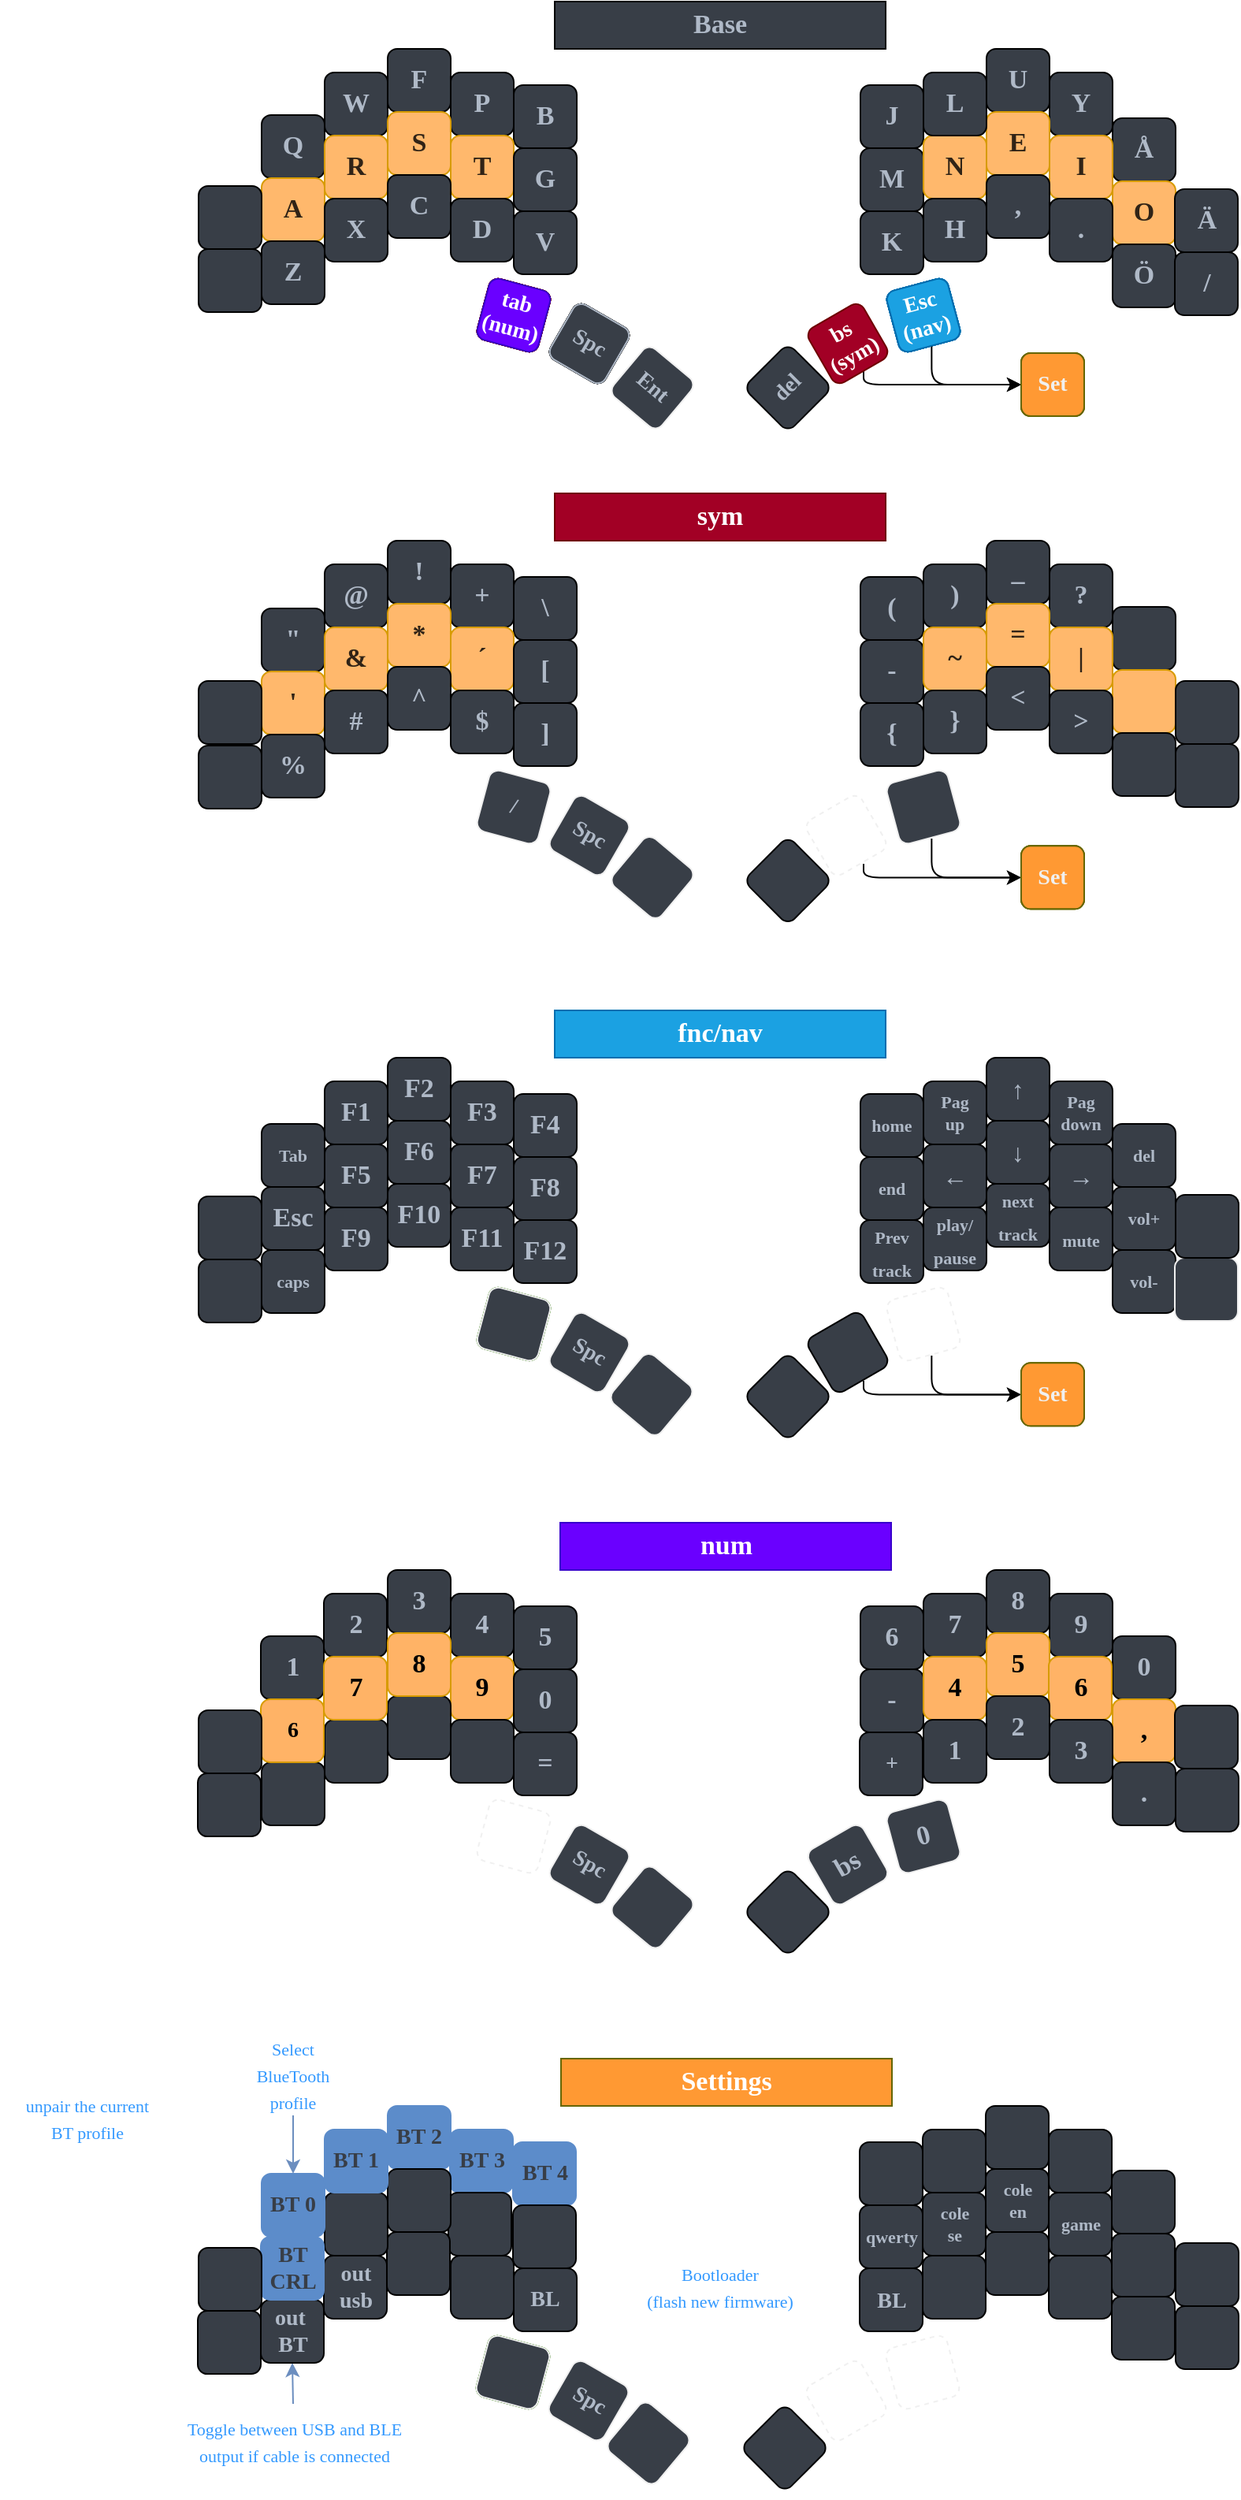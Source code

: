 <mxfile version="20.8.20" type="github"><diagram name="brain" id="ZRLf6JSjRhF3UeJAD4nz"><mxGraphModel dx="1818" dy="797" grid="1" gridSize="10" guides="1" tooltips="1" connect="1" arrows="1" fold="1" page="0" pageScale="1" pageWidth="827" pageHeight="1169" math="0" shadow="0"><root><mxCell id="rad2TlyHusP4lz5AHPMq-0"/><mxCell id="rad2TlyHusP4lz5AHPMq-1" parent="rad2TlyHusP4lz5AHPMq-0"/><mxCell id="rad2TlyHusP4lz5AHPMq-2" value="Q" style="whiteSpace=wrap;html=1;aspect=fixed;fontSize=17;fontFamily=Verdana;fontStyle=1;fontColor=#AFB9C7;fillColor=#383E47;rounded=1;" parent="rad2TlyHusP4lz5AHPMq-1" vertex="1"><mxGeometry x="98" y="139" width="40" height="40" as="geometry"/></mxCell><mxCell id="rad2TlyHusP4lz5AHPMq-3" value="W" style="whiteSpace=wrap;html=1;aspect=fixed;fontSize=17;fontFamily=Verdana;fontStyle=1;fontColor=#AFB9C7;fillColor=#383E47;rounded=1;" parent="rad2TlyHusP4lz5AHPMq-1" vertex="1"><mxGeometry x="138" y="112" width="40" height="40" as="geometry"/></mxCell><mxCell id="rad2TlyHusP4lz5AHPMq-4" value="F" style="whiteSpace=wrap;html=1;aspect=fixed;fontSize=17;fontFamily=Verdana;fontStyle=1;fontColor=#AFB9C7;fillColor=#383E47;rounded=1;" parent="rad2TlyHusP4lz5AHPMq-1" vertex="1"><mxGeometry x="178" y="97" width="40" height="40" as="geometry"/></mxCell><mxCell id="rad2TlyHusP4lz5AHPMq-5" value="P" style="whiteSpace=wrap;html=1;aspect=fixed;fontSize=17;fontFamily=Verdana;fontStyle=1;fontColor=#AFB9C7;fillColor=#383E47;rounded=1;" parent="rad2TlyHusP4lz5AHPMq-1" vertex="1"><mxGeometry x="218" y="112" width="40" height="40" as="geometry"/></mxCell><mxCell id="rad2TlyHusP4lz5AHPMq-6" value="B" style="whiteSpace=wrap;html=1;aspect=fixed;fontSize=17;fontFamily=Verdana;fontStyle=1;fontColor=#AFB9C7;fillColor=#383E47;rounded=1;" parent="rad2TlyHusP4lz5AHPMq-1" vertex="1"><mxGeometry x="258" y="120" width="40" height="40" as="geometry"/></mxCell><mxCell id="rad2TlyHusP4lz5AHPMq-7" value="A" style="whiteSpace=wrap;html=1;aspect=fixed;fontSize=17;fontFamily=Verdana;fontStyle=1;fontColor=#302316;fillColor=#FFB86C;rounded=1;strokeColor=#D79B00;" parent="rad2TlyHusP4lz5AHPMq-1" vertex="1"><mxGeometry x="98" y="179" width="40" height="40" as="geometry"/></mxCell><mxCell id="rad2TlyHusP4lz5AHPMq-8" value="R" style="whiteSpace=wrap;html=1;aspect=fixed;fontSize=17;fontFamily=Verdana;fontStyle=1;fontColor=#302316;fillColor=#FFB86C;rounded=1;strokeColor=#D79B00;" parent="rad2TlyHusP4lz5AHPMq-1" vertex="1"><mxGeometry x="138" y="152" width="40" height="40" as="geometry"/></mxCell><mxCell id="rad2TlyHusP4lz5AHPMq-9" value="S" style="whiteSpace=wrap;html=1;aspect=fixed;fontSize=17;fontFamily=Verdana;fontStyle=1;fontColor=#302316;fillColor=#FFB86C;rounded=1;strokeColor=#D79B00;" parent="rad2TlyHusP4lz5AHPMq-1" vertex="1"><mxGeometry x="178" y="137" width="40" height="40" as="geometry"/></mxCell><mxCell id="rad2TlyHusP4lz5AHPMq-10" value="T" style="whiteSpace=wrap;html=1;aspect=fixed;fontSize=17;fontFamily=Verdana;fontStyle=1;fontColor=#302316;fillColor=#FFB86C;rounded=1;strokeColor=#D79B00;" parent="rad2TlyHusP4lz5AHPMq-1" vertex="1"><mxGeometry x="218" y="152" width="40" height="40" as="geometry"/></mxCell><mxCell id="rad2TlyHusP4lz5AHPMq-11" value="G" style="whiteSpace=wrap;html=1;aspect=fixed;fontSize=17;fontFamily=Verdana;fontStyle=1;fontColor=#AFB9C7;fillColor=#383E47;rounded=1;" parent="rad2TlyHusP4lz5AHPMq-1" vertex="1"><mxGeometry x="258" y="160" width="40" height="40" as="geometry"/></mxCell><mxCell id="rad2TlyHusP4lz5AHPMq-12" value="Z" style="whiteSpace=wrap;html=1;aspect=fixed;fontSize=17;fontFamily=Verdana;fontStyle=1;fontColor=#AFB9C7;fillColor=#383E47;rounded=1;" parent="rad2TlyHusP4lz5AHPMq-1" vertex="1"><mxGeometry x="98" y="219" width="40" height="40" as="geometry"/></mxCell><mxCell id="rad2TlyHusP4lz5AHPMq-13" value="X" style="whiteSpace=wrap;html=1;aspect=fixed;fontSize=17;fontFamily=Verdana;fontStyle=1;fontColor=#AFB9C7;fillColor=#383E47;rounded=1;" parent="rad2TlyHusP4lz5AHPMq-1" vertex="1"><mxGeometry x="138" y="192" width="40" height="40" as="geometry"/></mxCell><mxCell id="rad2TlyHusP4lz5AHPMq-14" value="C" style="whiteSpace=wrap;html=1;aspect=fixed;fontSize=17;fontFamily=Verdana;fontStyle=1;fontColor=#AFB9C7;fillColor=#383E47;rounded=1;" parent="rad2TlyHusP4lz5AHPMq-1" vertex="1"><mxGeometry x="178" y="177" width="40" height="40" as="geometry"/></mxCell><mxCell id="rad2TlyHusP4lz5AHPMq-15" value="D" style="whiteSpace=wrap;html=1;aspect=fixed;fontSize=17;fontFamily=Verdana;fontStyle=1;fontColor=#AFB9C7;fillColor=#383E47;rounded=1;" parent="rad2TlyHusP4lz5AHPMq-1" vertex="1"><mxGeometry x="218" y="192" width="40" height="40" as="geometry"/></mxCell><mxCell id="rad2TlyHusP4lz5AHPMq-16" value="V" style="whiteSpace=wrap;html=1;aspect=fixed;fontSize=17;fontFamily=Verdana;fontStyle=1;fontColor=#AFB9C7;fillColor=#383E47;rounded=1;" parent="rad2TlyHusP4lz5AHPMq-1" vertex="1"><mxGeometry x="258" y="200" width="40" height="40" as="geometry"/></mxCell><mxCell id="rad2TlyHusP4lz5AHPMq-17" value="Sym" style="whiteSpace=wrap;html=1;aspect=fixed;rotation=15;fontSize=17;fontFamily=Verdana;fontStyle=1;fillColor=#a20025;strokeColor=#6F0000;fontColor=#ffffff;rounded=1;" parent="rad2TlyHusP4lz5AHPMq-1" vertex="1"><mxGeometry x="238" y="246" width="40" height="40" as="geometry"/></mxCell><mxCell id="rad2TlyHusP4lz5AHPMq-18" value="Spc" style="whiteSpace=wrap;html=1;aspect=fixed;rotation=30;fontSize=17;fontFamily=Verdana;fontStyle=1;fontColor=#AFB9C7;fillColor=#383E47;rounded=1;align=center;verticalAlign=middle;" parent="rad2TlyHusP4lz5AHPMq-1" vertex="1"><mxGeometry x="286" y="264" width="40" height="40" as="geometry"/></mxCell><mxCell id="rad2TlyHusP4lz5AHPMq-19" value="J" style="whiteSpace=wrap;html=1;aspect=fixed;fontSize=17;fontFamily=Verdana;fontStyle=1;fontColor=#AFB9C7;fillColor=#383E47;rounded=1;" parent="rad2TlyHusP4lz5AHPMq-1" vertex="1"><mxGeometry x="478" y="120" width="40" height="40" as="geometry"/></mxCell><mxCell id="rad2TlyHusP4lz5AHPMq-20" value="U" style="whiteSpace=wrap;html=1;aspect=fixed;fontSize=17;fontFamily=Verdana;fontStyle=1;fontColor=#AFB9C7;fillColor=#383E47;rounded=1;" parent="rad2TlyHusP4lz5AHPMq-1" vertex="1"><mxGeometry x="558" y="97" width="40" height="40" as="geometry"/></mxCell><mxCell id="rad2TlyHusP4lz5AHPMq-21" value="Y" style="whiteSpace=wrap;html=1;aspect=fixed;fontSize=17;fontFamily=Verdana;fontStyle=1;fontColor=#AFB9C7;fillColor=#383E47;rounded=1;" parent="rad2TlyHusP4lz5AHPMq-1" vertex="1"><mxGeometry x="598" y="112" width="40" height="40" as="geometry"/></mxCell><mxCell id="rad2TlyHusP4lz5AHPMq-22" value="Å" style="whiteSpace=wrap;html=1;aspect=fixed;fontSize=17;fontFamily=Verdana;fontStyle=1;fontColor=#AFB9C7;fillColor=#383E47;rounded=1;" parent="rad2TlyHusP4lz5AHPMq-1" vertex="1"><mxGeometry x="638" y="141" width="40" height="40" as="geometry"/></mxCell><mxCell id="rad2TlyHusP4lz5AHPMq-23" value="M" style="whiteSpace=wrap;html=1;aspect=fixed;fontSize=17;fontFamily=Verdana;fontStyle=1;fontColor=#AFB9C7;fillColor=#383E47;rounded=1;" parent="rad2TlyHusP4lz5AHPMq-1" vertex="1"><mxGeometry x="478" y="160" width="40" height="40" as="geometry"/></mxCell><mxCell id="rad2TlyHusP4lz5AHPMq-24" value="N" style="whiteSpace=wrap;html=1;aspect=fixed;fontSize=17;fontFamily=Verdana;fontStyle=1;fontColor=#302316;fillColor=#FFB86C;rounded=1;strokeColor=#D79B00;" parent="rad2TlyHusP4lz5AHPMq-1" vertex="1"><mxGeometry x="518" y="152" width="40" height="40" as="geometry"/></mxCell><mxCell id="rad2TlyHusP4lz5AHPMq-25" value="E" style="whiteSpace=wrap;html=1;aspect=fixed;fontSize=17;fontFamily=Verdana;fontStyle=1;fontColor=#302316;fillColor=#FFB86C;rounded=1;strokeColor=#D79B00;" parent="rad2TlyHusP4lz5AHPMq-1" vertex="1"><mxGeometry x="558" y="137" width="40" height="40" as="geometry"/></mxCell><mxCell id="rad2TlyHusP4lz5AHPMq-26" value="I" style="whiteSpace=wrap;html=1;aspect=fixed;fontSize=17;fontFamily=Verdana;fontStyle=1;fontColor=#302316;fillColor=#FFB86C;rounded=1;strokeColor=#D79B00;" parent="rad2TlyHusP4lz5AHPMq-1" vertex="1"><mxGeometry x="598" y="152" width="40" height="40" as="geometry"/></mxCell><mxCell id="rad2TlyHusP4lz5AHPMq-27" value="O" style="whiteSpace=wrap;html=1;aspect=fixed;fontSize=17;fontFamily=Verdana;fontStyle=1;fontColor=#302316;fillColor=#FFB86C;rounded=1;strokeColor=#D79B00;" parent="rad2TlyHusP4lz5AHPMq-1" vertex="1"><mxGeometry x="638" y="181" width="40" height="40" as="geometry"/></mxCell><mxCell id="rad2TlyHusP4lz5AHPMq-28" value="K" style="whiteSpace=wrap;html=1;aspect=fixed;fontSize=17;fontFamily=Verdana;fontStyle=1;fontColor=#AFB9C7;fillColor=#383E47;rounded=1;" parent="rad2TlyHusP4lz5AHPMq-1" vertex="1"><mxGeometry x="478" y="200" width="40" height="40" as="geometry"/></mxCell><mxCell id="rad2TlyHusP4lz5AHPMq-29" value="H" style="whiteSpace=wrap;html=1;aspect=fixed;fontSize=17;fontFamily=Verdana;fontStyle=1;fontColor=#AFB9C7;fillColor=#383E47;rounded=1;" parent="rad2TlyHusP4lz5AHPMq-1" vertex="1"><mxGeometry x="518" y="192" width="40" height="40" as="geometry"/></mxCell><mxCell id="rad2TlyHusP4lz5AHPMq-30" value="," style="whiteSpace=wrap;html=1;aspect=fixed;fontSize=17;fontFamily=Verdana;fontStyle=1;fontColor=#AFB9C7;fillColor=#383E47;rounded=1;" parent="rad2TlyHusP4lz5AHPMq-1" vertex="1"><mxGeometry x="558" y="177" width="40" height="40" as="geometry"/></mxCell><mxCell id="rad2TlyHusP4lz5AHPMq-31" value="." style="whiteSpace=wrap;html=1;aspect=fixed;fontSize=17;fontFamily=Verdana;fontStyle=1;fontColor=#AFB9C7;fillColor=#383E47;rounded=1;" parent="rad2TlyHusP4lz5AHPMq-1" vertex="1"><mxGeometry x="598" y="192" width="40" height="40" as="geometry"/></mxCell><mxCell id="rad2TlyHusP4lz5AHPMq-32" value="Ö" style="whiteSpace=wrap;html=1;aspect=fixed;fontSize=17;fontFamily=Verdana;fontStyle=1;fontColor=#AFB9C7;fillColor=#383E47;rounded=1;" parent="rad2TlyHusP4lz5AHPMq-1" vertex="1"><mxGeometry x="638" y="221" width="40" height="40" as="geometry"/></mxCell><mxCell id="rad2TlyHusP4lz5AHPMq-33" value="fnc&lt;br&gt;nav" style="whiteSpace=wrap;html=1;aspect=fixed;rotation=-15;fontSize=17;fontFamily=Verdana;fontStyle=1;fillColor=#1ba1e2;strokeColor=#006EAF;fontColor=#ffffff;rounded=1;" parent="rad2TlyHusP4lz5AHPMq-1" vertex="1"><mxGeometry x="498" y="246" width="40" height="40" as="geometry"/></mxCell><mxCell id="rad2TlyHusP4lz5AHPMq-34" value="&lt;b&gt;Base&lt;/b&gt;" style="rounded=0;whiteSpace=wrap;html=1;fontFamily=Verdana;fontSize=17;fontColor=#AFB9C7;fillColor=#383E47;" parent="rad2TlyHusP4lz5AHPMq-1" vertex="1"><mxGeometry x="284" y="67" width="210" height="30" as="geometry"/></mxCell><mxCell id="rad2TlyHusP4lz5AHPMq-35" value="&quot;" style="whiteSpace=wrap;html=1;aspect=fixed;fontSize=17;fontFamily=Verdana;fontStyle=1;fontColor=#AFB9C7;fillColor=#383E47;rounded=1;strokeColor=default;" parent="rad2TlyHusP4lz5AHPMq-1" vertex="1"><mxGeometry x="98" y="452" width="40" height="40" as="geometry"/></mxCell><mxCell id="rad2TlyHusP4lz5AHPMq-36" value="@" style="whiteSpace=wrap;html=1;aspect=fixed;fontSize=17;fontFamily=Verdana;fontStyle=1;fontColor=#AFB9C7;fillColor=#383E47;rounded=1;" parent="rad2TlyHusP4lz5AHPMq-1" vertex="1"><mxGeometry x="138" y="424" width="40" height="40" as="geometry"/></mxCell><mxCell id="rad2TlyHusP4lz5AHPMq-37" value="!" style="whiteSpace=wrap;html=1;aspect=fixed;fontSize=17;fontFamily=Verdana;fontStyle=1;fontColor=#AFB9C7;fillColor=#383E47;rounded=1;" parent="rad2TlyHusP4lz5AHPMq-1" vertex="1"><mxGeometry x="178" y="409" width="40" height="40" as="geometry"/></mxCell><mxCell id="rad2TlyHusP4lz5AHPMq-38" value="+" style="whiteSpace=wrap;html=1;aspect=fixed;fontSize=17;fontFamily=Verdana;fontStyle=1;fontColor=#AFB9C7;fillColor=#383E47;rounded=1;" parent="rad2TlyHusP4lz5AHPMq-1" vertex="1"><mxGeometry x="218" y="424" width="40" height="40" as="geometry"/></mxCell><mxCell id="rad2TlyHusP4lz5AHPMq-39" value="\" style="whiteSpace=wrap;html=1;aspect=fixed;fontSize=17;fontFamily=Verdana;fontStyle=1;fontColor=#AFB9C7;fillColor=#383E47;rounded=1;" parent="rad2TlyHusP4lz5AHPMq-1" vertex="1"><mxGeometry x="258" y="432" width="40" height="40" as="geometry"/></mxCell><mxCell id="rad2TlyHusP4lz5AHPMq-40" value="'" style="whiteSpace=wrap;html=1;aspect=fixed;fontSize=17;fontFamily=Verdana;fontStyle=1;fontColor=#302316;fillColor=#FFB86C;rounded=1;strokeColor=#D79B00;" parent="rad2TlyHusP4lz5AHPMq-1" vertex="1"><mxGeometry x="98" y="492" width="40" height="40" as="geometry"/></mxCell><mxCell id="rad2TlyHusP4lz5AHPMq-41" value="&amp;amp;" style="whiteSpace=wrap;html=1;aspect=fixed;fontSize=17;fontFamily=Verdana;fontStyle=1;fontColor=#302316;fillColor=#FFB86C;rounded=1;strokeColor=#D79B00;" parent="rad2TlyHusP4lz5AHPMq-1" vertex="1"><mxGeometry x="138" y="464" width="40" height="40" as="geometry"/></mxCell><mxCell id="rad2TlyHusP4lz5AHPMq-42" value="*" style="whiteSpace=wrap;html=1;aspect=fixed;fontSize=17;fontFamily=Verdana;fontStyle=1;fontColor=#302316;fillColor=#FFB86C;rounded=1;strokeColor=#D79B00;" parent="rad2TlyHusP4lz5AHPMq-1" vertex="1"><mxGeometry x="178" y="449" width="40" height="40" as="geometry"/></mxCell><mxCell id="rad2TlyHusP4lz5AHPMq-43" value="´" style="whiteSpace=wrap;html=1;aspect=fixed;fontSize=17;fontFamily=Verdana;fontStyle=1;fontColor=#302316;fillColor=#FFB86C;rounded=1;strokeColor=#D79B00;" parent="rad2TlyHusP4lz5AHPMq-1" vertex="1"><mxGeometry x="218" y="464" width="40" height="40" as="geometry"/></mxCell><mxCell id="rad2TlyHusP4lz5AHPMq-44" value="[" style="whiteSpace=wrap;html=1;aspect=fixed;fontSize=17;fontFamily=Verdana;fontStyle=1;fontColor=#AFB9C7;fillColor=#383E47;rounded=1;" parent="rad2TlyHusP4lz5AHPMq-1" vertex="1"><mxGeometry x="258" y="472" width="40" height="40" as="geometry"/></mxCell><mxCell id="rad2TlyHusP4lz5AHPMq-45" value="%" style="whiteSpace=wrap;html=1;aspect=fixed;fontSize=17;fontFamily=Verdana;fontStyle=1;fontColor=#AFB9C7;fillColor=#383E47;rounded=1;" parent="rad2TlyHusP4lz5AHPMq-1" vertex="1"><mxGeometry x="98" y="532" width="40" height="40" as="geometry"/></mxCell><mxCell id="rad2TlyHusP4lz5AHPMq-46" value="#" style="whiteSpace=wrap;html=1;aspect=fixed;fontSize=17;fontFamily=Verdana;fontStyle=1;fontColor=#AFB9C7;fillColor=#383E47;rounded=1;" parent="rad2TlyHusP4lz5AHPMq-1" vertex="1"><mxGeometry x="138" y="504" width="40" height="40" as="geometry"/></mxCell><mxCell id="rad2TlyHusP4lz5AHPMq-47" value="^" style="whiteSpace=wrap;html=1;aspect=fixed;fontSize=17;fontFamily=Verdana;fontStyle=1;fontColor=#AFB9C7;fillColor=#383E47;rounded=1;" parent="rad2TlyHusP4lz5AHPMq-1" vertex="1"><mxGeometry x="178" y="489" width="40" height="40" as="geometry"/></mxCell><mxCell id="rad2TlyHusP4lz5AHPMq-48" value="$" style="whiteSpace=wrap;html=1;aspect=fixed;fontSize=17;fontFamily=Verdana;fontStyle=1;fontColor=#AFB9C7;fillColor=#383E47;rounded=1;" parent="rad2TlyHusP4lz5AHPMq-1" vertex="1"><mxGeometry x="218" y="504" width="40" height="40" as="geometry"/></mxCell><mxCell id="rad2TlyHusP4lz5AHPMq-49" value="]" style="whiteSpace=wrap;html=1;aspect=fixed;fontSize=17;fontFamily=Verdana;fontStyle=1;fontColor=#AFB9C7;fillColor=#383E47;rounded=1;" parent="rad2TlyHusP4lz5AHPMq-1" vertex="1"><mxGeometry x="258" y="512" width="40" height="40" as="geometry"/></mxCell><mxCell id="rad2TlyHusP4lz5AHPMq-50" value="&lt;font color=&quot;#afb9c7&quot;&gt;/&lt;/font&gt;" style="whiteSpace=wrap;html=1;aspect=fixed;rotation=15;fontSize=14;fontFamily=Verdana;fontStyle=1;fontColor=#ffffff;fillColor=#383E47;strokeColor=#F0F0F0;rounded=1;" parent="rad2TlyHusP4lz5AHPMq-1" vertex="1"><mxGeometry x="238" y="558" width="40" height="40" as="geometry"/></mxCell><mxCell id="rad2TlyHusP4lz5AHPMq-51" value="(" style="whiteSpace=wrap;html=1;aspect=fixed;fontSize=17;fontFamily=Verdana;fontStyle=1;fontColor=#AFB9C7;fillColor=#383E47;rounded=1;" parent="rad2TlyHusP4lz5AHPMq-1" vertex="1"><mxGeometry x="478" y="432" width="40" height="40" as="geometry"/></mxCell><mxCell id="rad2TlyHusP4lz5AHPMq-52" value=")" style="whiteSpace=wrap;html=1;aspect=fixed;fontSize=17;fontFamily=Verdana;fontStyle=1;fontColor=#AFB9C7;fillColor=#383E47;rounded=1;" parent="rad2TlyHusP4lz5AHPMq-1" vertex="1"><mxGeometry x="518" y="424" width="40" height="40" as="geometry"/></mxCell><mxCell id="rad2TlyHusP4lz5AHPMq-53" value="_" style="whiteSpace=wrap;html=1;aspect=fixed;fontSize=17;fontFamily=Verdana;fontStyle=1;fontColor=#AFB9C7;fillColor=#383E47;rounded=1;" parent="rad2TlyHusP4lz5AHPMq-1" vertex="1"><mxGeometry x="558" y="409" width="40" height="40" as="geometry"/></mxCell><mxCell id="rad2TlyHusP4lz5AHPMq-54" value="?" style="whiteSpace=wrap;html=1;aspect=fixed;fontSize=17;fontFamily=Verdana;fontStyle=1;fontColor=#AFB9C7;fillColor=#383E47;rounded=1;" parent="rad2TlyHusP4lz5AHPMq-1" vertex="1"><mxGeometry x="598" y="424" width="40" height="40" as="geometry"/></mxCell><mxCell id="rad2TlyHusP4lz5AHPMq-55" value="" style="whiteSpace=wrap;html=1;aspect=fixed;fontSize=17;fontFamily=Verdana;fontStyle=1;fontColor=#AFB9C7;fillColor=#383E47;rounded=1;" parent="rad2TlyHusP4lz5AHPMq-1" vertex="1"><mxGeometry x="638" y="451" width="40" height="40" as="geometry"/></mxCell><mxCell id="rad2TlyHusP4lz5AHPMq-56" value="-" style="whiteSpace=wrap;html=1;aspect=fixed;fontSize=17;fontFamily=Verdana;fontStyle=1;fontColor=#AFB9C7;fillColor=#383E47;rounded=1;" parent="rad2TlyHusP4lz5AHPMq-1" vertex="1"><mxGeometry x="478" y="472" width="40" height="40" as="geometry"/></mxCell><mxCell id="rad2TlyHusP4lz5AHPMq-57" value="~" style="whiteSpace=wrap;html=1;aspect=fixed;fontSize=17;fontFamily=Verdana;fontStyle=1;fontColor=#302316;fillColor=#FFB86C;rounded=1;strokeColor=#D79B00;" parent="rad2TlyHusP4lz5AHPMq-1" vertex="1"><mxGeometry x="518" y="464" width="40" height="40" as="geometry"/></mxCell><mxCell id="rad2TlyHusP4lz5AHPMq-58" value="=" style="whiteSpace=wrap;html=1;aspect=fixed;fontSize=17;fontFamily=Verdana;fontStyle=1;fontColor=#302316;fillColor=#FFB86C;rounded=1;strokeColor=#D79B00;" parent="rad2TlyHusP4lz5AHPMq-1" vertex="1"><mxGeometry x="558" y="449" width="40" height="40" as="geometry"/></mxCell><mxCell id="rad2TlyHusP4lz5AHPMq-59" value="|" style="whiteSpace=wrap;html=1;aspect=fixed;fontSize=17;fontFamily=Verdana;fontStyle=1;fontColor=#302316;fillColor=#FFB86C;rounded=1;strokeColor=#D79B00;" parent="rad2TlyHusP4lz5AHPMq-1" vertex="1"><mxGeometry x="598" y="464" width="40" height="40" as="geometry"/></mxCell><mxCell id="rad2TlyHusP4lz5AHPMq-60" value="" style="whiteSpace=wrap;html=1;aspect=fixed;fontSize=17;fontFamily=Verdana;fontStyle=1;fontColor=#302316;fillColor=#FFB86C;rounded=1;strokeColor=#D79B00;" parent="rad2TlyHusP4lz5AHPMq-1" vertex="1"><mxGeometry x="638" y="491" width="40" height="40" as="geometry"/></mxCell><mxCell id="rad2TlyHusP4lz5AHPMq-61" value="{" style="whiteSpace=wrap;html=1;aspect=fixed;fontSize=17;fontFamily=Verdana;fontStyle=1;fontColor=#AFB9C7;fillColor=#383E47;rounded=1;" parent="rad2TlyHusP4lz5AHPMq-1" vertex="1"><mxGeometry x="478" y="512" width="40" height="40" as="geometry"/></mxCell><mxCell id="rad2TlyHusP4lz5AHPMq-62" value="}" style="whiteSpace=wrap;html=1;aspect=fixed;fontSize=17;fontFamily=Verdana;fontStyle=1;fontColor=#AFB9C7;fillColor=#383E47;rounded=1;" parent="rad2TlyHusP4lz5AHPMq-1" vertex="1"><mxGeometry x="518" y="504" width="40" height="40" as="geometry"/></mxCell><mxCell id="rad2TlyHusP4lz5AHPMq-63" value="&amp;lt;" style="whiteSpace=wrap;html=1;aspect=fixed;fontSize=17;fontFamily=Verdana;fontStyle=1;fontColor=#AFB9C7;fillColor=#383E47;rounded=1;" parent="rad2TlyHusP4lz5AHPMq-1" vertex="1"><mxGeometry x="558" y="489" width="40" height="40" as="geometry"/></mxCell><mxCell id="rad2TlyHusP4lz5AHPMq-64" value="&amp;gt;" style="whiteSpace=wrap;html=1;aspect=fixed;fontSize=17;fontFamily=Verdana;fontStyle=1;fontColor=#AFB9C7;fillColor=#383E47;rounded=1;" parent="rad2TlyHusP4lz5AHPMq-1" vertex="1"><mxGeometry x="598" y="504" width="40" height="40" as="geometry"/></mxCell><mxCell id="rad2TlyHusP4lz5AHPMq-65" value="" style="whiteSpace=wrap;html=1;aspect=fixed;fontSize=17;fontFamily=Verdana;fontStyle=1;fontColor=#AFB9C7;fillColor=#383E47;rounded=1;" parent="rad2TlyHusP4lz5AHPMq-1" vertex="1"><mxGeometry x="638" y="531" width="40" height="40" as="geometry"/></mxCell><mxCell id="rad2TlyHusP4lz5AHPMq-66" value="&lt;font color=&quot;#ffffff&quot; style=&quot;font-size: 14px;&quot;&gt;&lt;br style=&quot;font-size: 14px;&quot;&gt;&lt;/font&gt;" style="whiteSpace=wrap;html=1;aspect=fixed;rotation=-15;fontSize=14;fontFamily=Verdana;fontStyle=1;fontColor=#333333;fillColor=#383E47;strokeColor=#F0F0F0;shadow=0;sketch=0;rounded=1;glass=0;labelBackgroundColor=none;" parent="rad2TlyHusP4lz5AHPMq-1" vertex="1"><mxGeometry x="498" y="558" width="40" height="40" as="geometry"/></mxCell><mxCell id="rad2TlyHusP4lz5AHPMq-67" value="&lt;b&gt;fnc/nav&lt;/b&gt;" style="rounded=0;whiteSpace=wrap;html=1;fontFamily=Verdana;fontSize=17;fillColor=#1ba1e2;strokeColor=#006EAF;fontStyle=0;fontColor=#ffffff;" parent="rad2TlyHusP4lz5AHPMq-1" vertex="1"><mxGeometry x="284" y="707" width="210" height="30" as="geometry"/></mxCell><mxCell id="rad2TlyHusP4lz5AHPMq-68" value="Tab" style="whiteSpace=wrap;html=1;aspect=fixed;fontSize=11;fontFamily=Verdana;fontStyle=1;fontColor=#AFB9C7;fillColor=#383E47;rounded=1;" parent="rad2TlyHusP4lz5AHPMq-1" vertex="1"><mxGeometry x="98" y="779" width="40" height="40" as="geometry"/></mxCell><mxCell id="rad2TlyHusP4lz5AHPMq-69" value="F1" style="whiteSpace=wrap;html=1;aspect=fixed;fontSize=17;fontFamily=Verdana;fontStyle=1;fontColor=#AFB9C7;fillColor=#383E47;rounded=1;" parent="rad2TlyHusP4lz5AHPMq-1" vertex="1"><mxGeometry x="138" y="752" width="40" height="40" as="geometry"/></mxCell><mxCell id="rad2TlyHusP4lz5AHPMq-70" value="F2" style="whiteSpace=wrap;html=1;aspect=fixed;fontSize=17;fontFamily=Verdana;fontStyle=1;fontColor=#AFB9C7;fillColor=#383E47;rounded=1;" parent="rad2TlyHusP4lz5AHPMq-1" vertex="1"><mxGeometry x="178" y="737" width="40" height="40" as="geometry"/></mxCell><mxCell id="rad2TlyHusP4lz5AHPMq-71" value="F3" style="whiteSpace=wrap;html=1;aspect=fixed;fontSize=17;fontFamily=Verdana;fontStyle=1;fontColor=#AFB9C7;fillColor=#383E47;rounded=1;" parent="rad2TlyHusP4lz5AHPMq-1" vertex="1"><mxGeometry x="218" y="752" width="40" height="40" as="geometry"/></mxCell><mxCell id="rad2TlyHusP4lz5AHPMq-72" value="F4" style="whiteSpace=wrap;html=1;aspect=fixed;fontSize=17;fontFamily=Verdana;fontStyle=1;fontColor=#AFB9C7;fillColor=#383E47;rounded=1;" parent="rad2TlyHusP4lz5AHPMq-1" vertex="1"><mxGeometry x="258" y="760" width="40" height="40" as="geometry"/></mxCell><mxCell id="rad2TlyHusP4lz5AHPMq-73" value="F5" style="whiteSpace=wrap;html=1;aspect=fixed;fontSize=17;fontFamily=Verdana;fontStyle=1;fontColor=#AFB9C7;fillColor=#383E47;rounded=1;" parent="rad2TlyHusP4lz5AHPMq-1" vertex="1"><mxGeometry x="138" y="792" width="40" height="40" as="geometry"/></mxCell><mxCell id="rad2TlyHusP4lz5AHPMq-74" value="F6" style="whiteSpace=wrap;html=1;aspect=fixed;fontSize=17;fontFamily=Verdana;fontStyle=1;fontColor=#AFB9C7;fillColor=#383E47;rounded=1;" parent="rad2TlyHusP4lz5AHPMq-1" vertex="1"><mxGeometry x="178" y="777" width="40" height="40" as="geometry"/></mxCell><mxCell id="rad2TlyHusP4lz5AHPMq-75" value="F7" style="whiteSpace=wrap;html=1;aspect=fixed;fontSize=17;fontFamily=Verdana;fontStyle=1;fontColor=#AFB9C7;fillColor=#383E47;rounded=1;" parent="rad2TlyHusP4lz5AHPMq-1" vertex="1"><mxGeometry x="218" y="792" width="40" height="40" as="geometry"/></mxCell><mxCell id="rad2TlyHusP4lz5AHPMq-76" value="F8" style="whiteSpace=wrap;html=1;aspect=fixed;fontSize=17;fontFamily=Verdana;fontStyle=1;fontColor=#AFB9C7;fillColor=#383E47;rounded=1;" parent="rad2TlyHusP4lz5AHPMq-1" vertex="1"><mxGeometry x="258" y="800" width="40" height="40" as="geometry"/></mxCell><mxCell id="rad2TlyHusP4lz5AHPMq-77" value="caps" style="whiteSpace=wrap;html=1;aspect=fixed;fontSize=11;fontFamily=Verdana;fontStyle=1;fontColor=#AFB9C7;fillColor=#383E47;rounded=1;" parent="rad2TlyHusP4lz5AHPMq-1" vertex="1"><mxGeometry x="98" y="859" width="40" height="40" as="geometry"/></mxCell><mxCell id="rad2TlyHusP4lz5AHPMq-78" value="F9" style="whiteSpace=wrap;html=1;aspect=fixed;fontSize=17;fontFamily=Verdana;fontStyle=1;fontColor=#AFB9C7;fillColor=#383E47;rounded=1;" parent="rad2TlyHusP4lz5AHPMq-1" vertex="1"><mxGeometry x="138" y="832" width="40" height="40" as="geometry"/></mxCell><mxCell id="rad2TlyHusP4lz5AHPMq-79" value="F10" style="whiteSpace=wrap;html=1;aspect=fixed;fontSize=17;fontFamily=Verdana;fontStyle=1;fontColor=#AFB9C7;fillColor=#383E47;rounded=1;" parent="rad2TlyHusP4lz5AHPMq-1" vertex="1"><mxGeometry x="178" y="817" width="40" height="40" as="geometry"/></mxCell><mxCell id="rad2TlyHusP4lz5AHPMq-80" value="F11" style="whiteSpace=wrap;html=1;aspect=fixed;fontSize=17;fontFamily=Verdana;fontStyle=1;fontColor=#AFB9C7;fillColor=#383E47;rounded=1;" parent="rad2TlyHusP4lz5AHPMq-1" vertex="1"><mxGeometry x="218" y="832" width="40" height="40" as="geometry"/></mxCell><mxCell id="rad2TlyHusP4lz5AHPMq-81" value="F12" style="whiteSpace=wrap;html=1;aspect=fixed;fontSize=17;fontFamily=Verdana;fontStyle=1;fontColor=#AFB9C7;fillColor=#383E47;rounded=1;" parent="rad2TlyHusP4lz5AHPMq-1" vertex="1"><mxGeometry x="258" y="840" width="40" height="40" as="geometry"/></mxCell><mxCell id="rad2TlyHusP4lz5AHPMq-82" value="&lt;span style=&quot;color: rgb(255, 255, 255);&quot;&gt;Ext&lt;/span&gt;" style="whiteSpace=wrap;html=1;aspect=fixed;rotation=15;fontSize=17;fontFamily=Verdana;fontStyle=1;fontColor=#333333;fillColor=#60A917;strokeColor=#2D7600;rounded=1;shadow=0;glass=0;sketch=0;" parent="rad2TlyHusP4lz5AHPMq-1" vertex="1"><mxGeometry x="238" y="886" width="40" height="40" as="geometry"/></mxCell><mxCell id="rad2TlyHusP4lz5AHPMq-83" value="&lt;div&gt;&lt;font&gt;Spc&lt;/font&gt;&lt;/div&gt;&lt;div&gt;&lt;span style=&quot;font-family: &amp;quot;segoe ui emoji&amp;quot;, &amp;quot;apple color emoji&amp;quot;, &amp;quot;noto color emoji&amp;quot;; font-size: 14px;&quot;&gt;&lt;/span&gt;&lt;/div&gt;&lt;div&gt;&lt;span style=&quot;font-family: &amp;quot;segoe ui emoji&amp;quot;, &amp;quot;apple color emoji&amp;quot;, &amp;quot;noto color emoji&amp;quot;; font-size: 14px;&quot;&gt;&lt;/span&gt;&lt;/div&gt;" style="whiteSpace=wrap;html=1;aspect=fixed;rotation=30;fontSize=14;fontFamily=Verdana;fontStyle=1;fontColor=#AFB9C7;fillColor=#383E47;rounded=1;strokeColor=#F0F0F0;" parent="rad2TlyHusP4lz5AHPMq-1" vertex="1"><mxGeometry x="286" y="904" width="40" height="40" as="geometry"/></mxCell><mxCell id="rad2TlyHusP4lz5AHPMq-84" value="home" style="whiteSpace=wrap;html=1;aspect=fixed;fontSize=11;fontFamily=Verdana;fontStyle=1;fontColor=#AFB9C7;fillColor=#383E47;rounded=1;" parent="rad2TlyHusP4lz5AHPMq-1" vertex="1"><mxGeometry x="478" y="760" width="40" height="40" as="geometry"/></mxCell><mxCell id="rad2TlyHusP4lz5AHPMq-85" value="Pag&lt;br&gt;up" style="whiteSpace=wrap;html=1;aspect=fixed;fontSize=11;fontFamily=Verdana;fontStyle=1;fontColor=#AFB9C7;fillColor=#383E47;rounded=1;" parent="rad2TlyHusP4lz5AHPMq-1" vertex="1"><mxGeometry x="518" y="752" width="40" height="40" as="geometry"/></mxCell><mxCell id="rad2TlyHusP4lz5AHPMq-86" value="&lt;span style=&quot;font-family: &amp;quot;segoe ui emoji&amp;quot;, &amp;quot;apple color emoji&amp;quot;, &amp;quot;noto color emoji&amp;quot;; font-size: 16px;&quot;&gt;↑&lt;/span&gt;" style="whiteSpace=wrap;html=1;aspect=fixed;fontSize=16;fontFamily=Verdana;fontStyle=1;fontColor=#AFB9C7;fillColor=#383E47;rounded=1;" parent="rad2TlyHusP4lz5AHPMq-1" vertex="1"><mxGeometry x="558" y="737" width="40" height="40" as="geometry"/></mxCell><mxCell id="rad2TlyHusP4lz5AHPMq-87" value="Pag&lt;br&gt;down" style="whiteSpace=wrap;html=1;aspect=fixed;fontSize=11;fontFamily=Verdana;fontStyle=1;fontColor=#AFB9C7;fillColor=#383E47;rounded=1;" parent="rad2TlyHusP4lz5AHPMq-1" vertex="1"><mxGeometry x="598" y="752" width="40" height="40" as="geometry"/></mxCell><mxCell id="rad2TlyHusP4lz5AHPMq-88" value="&lt;font style=&quot;font-size: 11px;&quot;&gt;del&lt;/font&gt;" style="whiteSpace=wrap;html=1;aspect=fixed;fontSize=11;fontFamily=Verdana;fontStyle=1;fontColor=#AFB9C7;fillColor=#383E47;rounded=1;" parent="rad2TlyHusP4lz5AHPMq-1" vertex="1"><mxGeometry x="638" y="779" width="40" height="40" as="geometry"/></mxCell><mxCell id="rad2TlyHusP4lz5AHPMq-89" value="end" style="whiteSpace=wrap;html=1;aspect=fixed;fontSize=11;fontFamily=Verdana;fontStyle=1;fontColor=#AFB9C7;fillColor=#383E47;rounded=1;" parent="rad2TlyHusP4lz5AHPMq-1" vertex="1"><mxGeometry x="478" y="800" width="40" height="40" as="geometry"/></mxCell><mxCell id="rad2TlyHusP4lz5AHPMq-90" value="&lt;span style=&quot;font-family: &amp;quot;segoe ui emoji&amp;quot;, &amp;quot;apple color emoji&amp;quot;, &amp;quot;noto color emoji&amp;quot;; font-size: 16px;&quot;&gt;←&lt;/span&gt;" style="whiteSpace=wrap;html=1;aspect=fixed;fontSize=16;fontFamily=Verdana;fontStyle=1;fontColor=#AFB9C7;fillColor=#383E47;rounded=1;" parent="rad2TlyHusP4lz5AHPMq-1" vertex="1"><mxGeometry x="518" y="792" width="40" height="40" as="geometry"/></mxCell><mxCell id="rad2TlyHusP4lz5AHPMq-91" value="&lt;span style=&quot;font-family: &amp;quot;segoe ui emoji&amp;quot;, &amp;quot;apple color emoji&amp;quot;, &amp;quot;noto color emoji&amp;quot;; font-size: 16px;&quot;&gt;↓&lt;/span&gt;" style="whiteSpace=wrap;html=1;aspect=fixed;fontSize=16;fontFamily=Verdana;fontStyle=1;fontColor=#AFB9C7;fillColor=#383E47;rounded=1;" parent="rad2TlyHusP4lz5AHPMq-1" vertex="1"><mxGeometry x="558" y="777" width="40" height="40" as="geometry"/></mxCell><mxCell id="rad2TlyHusP4lz5AHPMq-92" value="&lt;span style=&quot;font-family: &amp;quot;segoe ui emoji&amp;quot;, &amp;quot;apple color emoji&amp;quot;, &amp;quot;noto color emoji&amp;quot;; font-size: 16px;&quot;&gt;→&lt;/span&gt;" style="whiteSpace=wrap;html=1;aspect=fixed;fontSize=16;fontFamily=Verdana;fontStyle=1;fontColor=#AFB9C7;fillColor=#383E47;rounded=1;" parent="rad2TlyHusP4lz5AHPMq-1" vertex="1"><mxGeometry x="598" y="792" width="40" height="40" as="geometry"/></mxCell><mxCell id="rad2TlyHusP4lz5AHPMq-93" value="vol+" style="whiteSpace=wrap;html=1;aspect=fixed;fontSize=11;fontFamily=Verdana;fontStyle=1;fontColor=#AFB9C7;fillColor=#383E47;rounded=1;" parent="rad2TlyHusP4lz5AHPMq-1" vertex="1"><mxGeometry x="638" y="819" width="40" height="40" as="geometry"/></mxCell><mxCell id="rad2TlyHusP4lz5AHPMq-94" value="&lt;span style=&quot;font-size: 11px;&quot;&gt;Prev&lt;br&gt;track&lt;br&gt;&lt;/span&gt;" style="whiteSpace=wrap;html=1;aspect=fixed;fontSize=17;fontFamily=Verdana;fontStyle=1;fontColor=#AFB9C7;fillColor=#383E47;rounded=1;" parent="rad2TlyHusP4lz5AHPMq-1" vertex="1"><mxGeometry x="478" y="840" width="40" height="40" as="geometry"/></mxCell><mxCell id="rad2TlyHusP4lz5AHPMq-95" value="&lt;span style=&quot;font-size: 11px;&quot;&gt;play/&lt;/span&gt;&lt;br style=&quot;font-size: 11px;&quot;&gt;&lt;span style=&quot;font-size: 11px;&quot;&gt;pause&lt;/span&gt;" style="whiteSpace=wrap;html=1;aspect=fixed;fontSize=17;fontFamily=Verdana;fontStyle=1;fontColor=#AFB9C7;fillColor=#383E47;rounded=1;" parent="rad2TlyHusP4lz5AHPMq-1" vertex="1"><mxGeometry x="518" y="832" width="40" height="40" as="geometry"/></mxCell><mxCell id="rad2TlyHusP4lz5AHPMq-96" value="&lt;font style=&quot;font-size: 11px;&quot;&gt;next&lt;br&gt;track&lt;/font&gt;" style="whiteSpace=wrap;html=1;aspect=fixed;fontSize=17;fontFamily=Verdana;fontStyle=1;fontColor=#AFB9C7;fillColor=#383E47;rounded=1;" parent="rad2TlyHusP4lz5AHPMq-1" vertex="1"><mxGeometry x="558" y="817" width="40" height="40" as="geometry"/></mxCell><mxCell id="rad2TlyHusP4lz5AHPMq-97" value="&lt;span style=&quot;font-size: 11px;&quot;&gt;mute&lt;/span&gt;" style="whiteSpace=wrap;html=1;aspect=fixed;fontSize=17;fontFamily=Verdana;fontStyle=1;fontColor=#AFB9C7;fillColor=#383E47;rounded=1;" parent="rad2TlyHusP4lz5AHPMq-1" vertex="1"><mxGeometry x="598" y="832" width="40" height="40" as="geometry"/></mxCell><mxCell id="rad2TlyHusP4lz5AHPMq-98" value="vol-" style="whiteSpace=wrap;html=1;aspect=fixed;fontSize=11;fontFamily=Verdana;fontStyle=1;fontColor=#AFB9C7;fillColor=#383E47;rounded=1;" parent="rad2TlyHusP4lz5AHPMq-1" vertex="1"><mxGeometry x="638" y="859" width="40" height="40" as="geometry"/></mxCell><mxCell id="rad2TlyHusP4lz5AHPMq-99" value="" style="whiteSpace=wrap;html=1;aspect=fixed;rotation=-30;fontSize=17;fontFamily=Verdana;fontStyle=1;fontColor=#AFB9C7;fillColor=#383E47;rounded=1;" parent="rad2TlyHusP4lz5AHPMq-1" vertex="1"><mxGeometry x="450" y="904" width="40" height="40" as="geometry"/></mxCell><mxCell id="rad2TlyHusP4lz5AHPMq-100" value="fnc&lt;br style=&quot;font-size: 14px;&quot;&gt;nav" style="whiteSpace=wrap;html=1;aspect=fixed;rotation=-15;fontSize=14;fontFamily=Verdana;fontStyle=1;fontColor=#ffffff;fillColor=none;strokeColor=#F0F0F0;rounded=1;dashed=1;" parent="rad2TlyHusP4lz5AHPMq-1" vertex="1"><mxGeometry x="498" y="886" width="40" height="40" as="geometry"/></mxCell><mxCell id="rad2TlyHusP4lz5AHPMq-101" value="sym" style="rounded=0;whiteSpace=wrap;html=1;fontFamily=Verdana;fontSize=17;fontStyle=1;fillColor=#a20025;strokeColor=#6F0000;fontColor=#ffffff;" parent="rad2TlyHusP4lz5AHPMq-1" vertex="1"><mxGeometry x="284" y="379" width="210" height="30" as="geometry"/></mxCell><mxCell id="rad2TlyHusP4lz5AHPMq-102" style="edgeStyle=orthogonalEdgeStyle;rounded=1;orthogonalLoop=1;jettySize=auto;html=1;exitX=0.5;exitY=1;exitDx=0;exitDy=0;fontFamily=Verdana;fontSize=14;fontColor=#3399FF;strokeColor=#FF8000;" parent="rad2TlyHusP4lz5AHPMq-1" edge="1"><mxGeometry relative="1" as="geometry"><mxPoint x="158.5" y="977" as="sourcePoint"/><mxPoint x="158.5" y="977" as="targetPoint"/></mxGeometry></mxCell><mxCell id="rad2TlyHusP4lz5AHPMq-103" style="edgeStyle=orthogonalEdgeStyle;rounded=1;orthogonalLoop=1;jettySize=auto;html=1;fontSize=11;strokeColor=#6C8EBF;entryX=0.5;entryY=0;entryDx=0;entryDy=0;" parent="rad2TlyHusP4lz5AHPMq-1" source="rad2TlyHusP4lz5AHPMq-138" target="rad2TlyHusP4lz5AHPMq-203" edge="1"><mxGeometry relative="1" as="geometry"/></mxCell><mxCell id="rad2TlyHusP4lz5AHPMq-104" value="&lt;font style=&quot;font-size: 11px;&quot;&gt;Bootloader&lt;br&gt;(flash new firmware)&lt;/font&gt;" style="text;html=1;strokeColor=none;fillColor=none;align=center;verticalAlign=middle;whiteSpace=wrap;rounded=0;shadow=0;glass=0;sketch=0;fontFamily=Verdana;fontSize=14;fontColor=#3399FF;" parent="rad2TlyHusP4lz5AHPMq-1" vertex="1"><mxGeometry x="329" y="1497" width="120" height="40" as="geometry"/></mxCell><mxCell id="rad2TlyHusP4lz5AHPMq-105" value="L" style="whiteSpace=wrap;html=1;aspect=fixed;fontSize=17;fontFamily=Verdana;fontStyle=1;fontColor=#AFB9C7;fillColor=#383E47;rounded=1;" parent="rad2TlyHusP4lz5AHPMq-1" vertex="1"><mxGeometry x="518" y="112" width="40" height="40" as="geometry"/></mxCell><mxCell id="rad2TlyHusP4lz5AHPMq-106" value="1" style="whiteSpace=wrap;html=1;aspect=fixed;fontSize=17;fontFamily=Verdana;fontStyle=1;fontColor=#AFB9C7;fillColor=#383E47;rounded=1;" parent="rad2TlyHusP4lz5AHPMq-1" vertex="1"><mxGeometry x="97.5" y="1104" width="40" height="40" as="geometry"/></mxCell><mxCell id="rad2TlyHusP4lz5AHPMq-107" value="2" style="whiteSpace=wrap;html=1;aspect=fixed;fontSize=17;fontFamily=Verdana;fontStyle=1;fontColor=#AFB9C7;fillColor=#383E47;rounded=1;" parent="rad2TlyHusP4lz5AHPMq-1" vertex="1"><mxGeometry x="137.5" y="1077" width="40" height="40" as="geometry"/></mxCell><mxCell id="rad2TlyHusP4lz5AHPMq-108" value="3" style="whiteSpace=wrap;html=1;aspect=fixed;fontSize=17;fontFamily=Verdana;fontStyle=1;fontColor=#AFB9C7;fillColor=#383E47;rounded=1;" parent="rad2TlyHusP4lz5AHPMq-1" vertex="1"><mxGeometry x="178" y="1062" width="40" height="40" as="geometry"/></mxCell><mxCell id="rad2TlyHusP4lz5AHPMq-109" value="4" style="whiteSpace=wrap;html=1;aspect=fixed;fontSize=17;fontFamily=Verdana;fontStyle=1;fontColor=#AFB9C7;fillColor=#383E47;rounded=1;" parent="rad2TlyHusP4lz5AHPMq-1" vertex="1"><mxGeometry x="218" y="1077" width="40" height="40" as="geometry"/></mxCell><mxCell id="rad2TlyHusP4lz5AHPMq-110" value="5" style="whiteSpace=wrap;html=1;aspect=fixed;fontSize=17;fontFamily=Verdana;fontStyle=1;fontColor=#AFB9C7;fillColor=#383E47;rounded=1;" parent="rad2TlyHusP4lz5AHPMq-1" vertex="1"><mxGeometry x="258" y="1085" width="40" height="40" as="geometry"/></mxCell><mxCell id="rad2TlyHusP4lz5AHPMq-111" value="9" style="whiteSpace=wrap;html=1;aspect=fixed;fontSize=17;fontFamily=Verdana;fontStyle=1;fontColor=#000000;fillColor=#FFB366;rounded=1;strokeColor=#D79B00;" parent="rad2TlyHusP4lz5AHPMq-1" vertex="1"><mxGeometry x="218" y="1117" width="40" height="40" as="geometry"/></mxCell><mxCell id="rad2TlyHusP4lz5AHPMq-112" value="&lt;font color=&quot;#AFB9C7&quot;&gt;0&lt;/font&gt;" style="whiteSpace=wrap;html=1;aspect=fixed;fontSize=17;fontFamily=Verdana;fontStyle=1;fontColor=#AFB9C7;fillColor=#383E47;rounded=1;" parent="rad2TlyHusP4lz5AHPMq-1" vertex="1"><mxGeometry x="258" y="1125" width="40" height="40" as="geometry"/></mxCell><mxCell id="rad2TlyHusP4lz5AHPMq-113" value="" style="whiteSpace=wrap;html=1;aspect=fixed;fontSize=17;fontFamily=Verdana;fontStyle=1;fontColor=#AFB9C7;fillColor=#383E47;rounded=1;" parent="rad2TlyHusP4lz5AHPMq-1" vertex="1"><mxGeometry x="138" y="1157" width="40" height="40" as="geometry"/></mxCell><mxCell id="rad2TlyHusP4lz5AHPMq-114" value="" style="whiteSpace=wrap;html=1;aspect=fixed;fontSize=14;fontFamily=Verdana;fontStyle=1;fontColor=#AFB9C7;fillColor=#383E47;rounded=1;" parent="rad2TlyHusP4lz5AHPMq-1" vertex="1"><mxGeometry x="178" y="1142" width="40" height="40" as="geometry"/></mxCell><mxCell id="rad2TlyHusP4lz5AHPMq-115" value="" style="whiteSpace=wrap;html=1;aspect=fixed;fontSize=17;fontFamily=Verdana;fontStyle=1;fontColor=#AFB9C7;fillColor=#383E47;rounded=1;" parent="rad2TlyHusP4lz5AHPMq-1" vertex="1"><mxGeometry x="218" y="1157" width="40" height="40" as="geometry"/></mxCell><mxCell id="rad2TlyHusP4lz5AHPMq-116" value="=" style="whiteSpace=wrap;html=1;aspect=fixed;fontSize=17;fontFamily=Verdana;fontStyle=1;fontColor=#AFB9C7;fillColor=#383E47;rounded=1;" parent="rad2TlyHusP4lz5AHPMq-1" vertex="1"><mxGeometry x="258" y="1165" width="40" height="40" as="geometry"/></mxCell><mxCell id="rad2TlyHusP4lz5AHPMq-117" value="num" style="whiteSpace=wrap;html=1;aspect=fixed;rotation=15;fontSize=14;fontFamily=Verdana;fontStyle=1;fontColor=#FFFFFF;fillColor=none;rounded=1;strokeColor=#F0F0F0;dashed=1;" parent="rad2TlyHusP4lz5AHPMq-1" vertex="1"><mxGeometry x="238" y="1211" width="40" height="40" as="geometry"/></mxCell><mxCell id="rad2TlyHusP4lz5AHPMq-118" value="Spc" style="whiteSpace=wrap;html=1;aspect=fixed;rotation=30;fontSize=14;fontFamily=Verdana;fontStyle=1;fontColor=#AFB9C7;fillColor=#383E47;rounded=1;strokeColor=#F0F0F0;" parent="rad2TlyHusP4lz5AHPMq-1" vertex="1"><mxGeometry x="286" y="1229" width="40" height="40" as="geometry"/></mxCell><mxCell id="rad2TlyHusP4lz5AHPMq-119" value="6" style="whiteSpace=wrap;html=1;aspect=fixed;fontSize=17;fontFamily=Verdana;fontStyle=1;fontColor=#AFB9C7;fillColor=#383E47;rounded=1;" parent="rad2TlyHusP4lz5AHPMq-1" vertex="1"><mxGeometry x="478" y="1085" width="40" height="40" as="geometry"/></mxCell><mxCell id="rad2TlyHusP4lz5AHPMq-120" value="7" style="whiteSpace=wrap;html=1;aspect=fixed;fontSize=17;fontFamily=Verdana;fontStyle=1;fontColor=#AFB9C7;fillColor=#383E47;rounded=1;" parent="rad2TlyHusP4lz5AHPMq-1" vertex="1"><mxGeometry x="518" y="1077" width="40" height="40" as="geometry"/></mxCell><mxCell id="rad2TlyHusP4lz5AHPMq-121" value="8" style="whiteSpace=wrap;html=1;aspect=fixed;fontSize=17;fontFamily=Verdana;fontStyle=1;fontColor=#AFB9C7;fillColor=#383E47;rounded=1;" parent="rad2TlyHusP4lz5AHPMq-1" vertex="1"><mxGeometry x="558" y="1062" width="40" height="40" as="geometry"/></mxCell><mxCell id="rad2TlyHusP4lz5AHPMq-122" value="9" style="whiteSpace=wrap;html=1;aspect=fixed;fontSize=17;fontFamily=Verdana;fontStyle=1;fontColor=#AFB9C7;fillColor=#383E47;rounded=1;" parent="rad2TlyHusP4lz5AHPMq-1" vertex="1"><mxGeometry x="598" y="1077" width="40" height="40" as="geometry"/></mxCell><mxCell id="rad2TlyHusP4lz5AHPMq-123" value="0" style="whiteSpace=wrap;html=1;aspect=fixed;fontSize=17;fontFamily=Verdana;fontStyle=1;fontColor=#AFB9C7;fillColor=#383E47;rounded=1;" parent="rad2TlyHusP4lz5AHPMq-1" vertex="1"><mxGeometry x="638" y="1104" width="40" height="40" as="geometry"/></mxCell><mxCell id="rad2TlyHusP4lz5AHPMq-124" value="-" style="whiteSpace=wrap;html=1;aspect=fixed;fontSize=17;fontFamily=Verdana;fontStyle=1;fontColor=#AFB9C7;fillColor=#383E47;rounded=1;" parent="rad2TlyHusP4lz5AHPMq-1" vertex="1"><mxGeometry x="478" y="1125" width="40" height="40" as="geometry"/></mxCell><mxCell id="rad2TlyHusP4lz5AHPMq-125" value="4" style="whiteSpace=wrap;html=1;aspect=fixed;fontSize=17;fontFamily=Verdana;fontStyle=1;fontColor=#000000;fillColor=#FFB366;rounded=1;strokeColor=#D79B00;" parent="rad2TlyHusP4lz5AHPMq-1" vertex="1"><mxGeometry x="518" y="1117" width="40" height="40" as="geometry"/></mxCell><mxCell id="rad2TlyHusP4lz5AHPMq-126" value="5" style="whiteSpace=wrap;html=1;aspect=fixed;fontSize=17;fontFamily=Verdana;fontStyle=1;fontColor=#000000;fillColor=#FFB366;rounded=1;strokeColor=#D79B00;" parent="rad2TlyHusP4lz5AHPMq-1" vertex="1"><mxGeometry x="558" y="1102" width="40" height="40" as="geometry"/></mxCell><mxCell id="rad2TlyHusP4lz5AHPMq-127" value="6" style="whiteSpace=wrap;html=1;aspect=fixed;fontSize=17;fontFamily=Verdana;fontStyle=1;fontColor=#000000;fillColor=#FFB366;rounded=1;strokeColor=#D79B00;" parent="rad2TlyHusP4lz5AHPMq-1" vertex="1"><mxGeometry x="597.5" y="1117" width="40" height="40" as="geometry"/></mxCell><mxCell id="rad2TlyHusP4lz5AHPMq-128" value="," style="whiteSpace=wrap;html=1;aspect=fixed;fontSize=17;fontFamily=Verdana;fontStyle=1;fontColor=#000000;fillColor=#FFB366;rounded=1;strokeColor=#D79B00;" parent="rad2TlyHusP4lz5AHPMq-1" vertex="1"><mxGeometry x="638" y="1144" width="40" height="40" as="geometry"/></mxCell><mxCell id="rad2TlyHusP4lz5AHPMq-129" value="+" style="whiteSpace=wrap;html=1;aspect=fixed;fontSize=14;fontFamily=Verdana;fontStyle=1;fontColor=#AFB9C7;fillColor=#383E47;rounded=1;" parent="rad2TlyHusP4lz5AHPMq-1" vertex="1"><mxGeometry x="477.5" y="1165" width="40" height="40" as="geometry"/></mxCell><mxCell id="rad2TlyHusP4lz5AHPMq-130" value="1" style="whiteSpace=wrap;html=1;aspect=fixed;fontSize=17;fontFamily=Verdana;fontStyle=1;fontColor=#AFB9C7;fillColor=#383E47;rounded=1;" parent="rad2TlyHusP4lz5AHPMq-1" vertex="1"><mxGeometry x="518" y="1157" width="40" height="40" as="geometry"/></mxCell><mxCell id="rad2TlyHusP4lz5AHPMq-131" value="2" style="whiteSpace=wrap;html=1;aspect=fixed;fontSize=17;fontFamily=Verdana;fontStyle=1;fontColor=#AFB9C7;fillColor=#383E47;rounded=1;" parent="rad2TlyHusP4lz5AHPMq-1" vertex="1"><mxGeometry x="558" y="1142" width="40" height="40" as="geometry"/></mxCell><mxCell id="rad2TlyHusP4lz5AHPMq-132" value="3" style="whiteSpace=wrap;html=1;aspect=fixed;fontSize=17;fontFamily=Verdana;fontStyle=1;fontColor=#AFB9C7;fillColor=#383E47;rounded=1;" parent="rad2TlyHusP4lz5AHPMq-1" vertex="1"><mxGeometry x="598" y="1157" width="40" height="40" as="geometry"/></mxCell><mxCell id="rad2TlyHusP4lz5AHPMq-133" value="." style="whiteSpace=wrap;html=1;aspect=fixed;fontSize=17;fontFamily=Verdana;fontStyle=1;fontColor=#AFB9C7;fillColor=#383E47;rounded=1;" parent="rad2TlyHusP4lz5AHPMq-1" vertex="1"><mxGeometry x="638" y="1184" width="40" height="40" as="geometry"/></mxCell><mxCell id="rad2TlyHusP4lz5AHPMq-134" value="bs" style="whiteSpace=wrap;html=1;aspect=fixed;rotation=-30;fontSize=17;fontFamily=Verdana;fontStyle=1;fontColor=#AFB9C7;fillColor=#383E47;strokeColor=#F0F0F0;rounded=1;shadow=0;glass=0;sketch=0;" parent="rad2TlyHusP4lz5AHPMq-1" vertex="1"><mxGeometry x="450" y="1229" width="40" height="40" as="geometry"/></mxCell><mxCell id="rad2TlyHusP4lz5AHPMq-135" value="0" style="whiteSpace=wrap;html=1;aspect=fixed;rotation=-15;fontSize=17;fontFamily=Verdana;fontStyle=1;fontColor=#AFB9C7;fillColor=#383E47;strokeColor=#F0F0F0;rounded=1;shadow=0;glass=0;sketch=0;" parent="rad2TlyHusP4lz5AHPMq-1" vertex="1"><mxGeometry x="498" y="1211" width="40" height="40" as="geometry"/></mxCell><mxCell id="rad2TlyHusP4lz5AHPMq-136" value="num" style="rounded=0;whiteSpace=wrap;html=1;fontFamily=Verdana;fontSize=17;fontStyle=1;fillColor=#6A00FF;strokeColor=#3700CC;fontColor=#ffffff;" parent="rad2TlyHusP4lz5AHPMq-1" vertex="1"><mxGeometry x="287.5" y="1032" width="210" height="30" as="geometry"/></mxCell><mxCell id="rad2TlyHusP4lz5AHPMq-137" value="Esc" style="whiteSpace=wrap;html=1;aspect=fixed;fontSize=17;fontFamily=Verdana;fontStyle=1;fontColor=#AFB9C7;fillColor=#383E47;rounded=1;" parent="rad2TlyHusP4lz5AHPMq-1" vertex="1"><mxGeometry x="98" y="819" width="40" height="40" as="geometry"/></mxCell><mxCell id="rad2TlyHusP4lz5AHPMq-138" value="&lt;font style=&quot;font-size: 11px;&quot;&gt;Select &lt;br&gt;BlueTooth&lt;br&gt;profile&lt;/font&gt;" style="text;html=1;strokeColor=none;fillColor=none;align=center;verticalAlign=middle;whiteSpace=wrap;rounded=0;shadow=0;glass=0;sketch=0;fontFamily=Verdana;fontSize=14;fontColor=#3399FF;" parent="rad2TlyHusP4lz5AHPMq-1" vertex="1"><mxGeometry x="83" y="1358" width="70" height="50" as="geometry"/></mxCell><mxCell id="rad2TlyHusP4lz5AHPMq-139" value="&lt;span style=&quot;font-size: 11px;&quot;&gt;unpair the current &lt;br&gt;BT profile&lt;/span&gt;" style="text;html=1;strokeColor=none;fillColor=none;align=center;verticalAlign=middle;whiteSpace=wrap;rounded=0;shadow=0;glass=0;sketch=0;fontFamily=Verdana;fontSize=14;fontColor=#3399FF;" parent="rad2TlyHusP4lz5AHPMq-1" vertex="1"><mxGeometry x="-68" y="1390" width="111" height="40" as="geometry"/></mxCell><mxCell id="rad2TlyHusP4lz5AHPMq-140" value="Sym" style="whiteSpace=wrap;html=1;aspect=fixed;rotation=15;fontSize=17;fontFamily=Verdana;fontStyle=1;fillColor=#a20025;strokeColor=#6F0000;fontColor=#ffffff;rounded=1;" parent="rad2TlyHusP4lz5AHPMq-1" vertex="1"><mxGeometry x="238" y="246" width="40" height="40" as="geometry"/></mxCell><mxCell id="rad2TlyHusP4lz5AHPMq-141" value="Spc" style="whiteSpace=wrap;html=1;aspect=fixed;rotation=30;fontSize=17;fontFamily=Verdana;fontStyle=1;fontColor=#AFB9C7;fillColor=#383E47;rounded=1;align=center;verticalAlign=middle;" parent="rad2TlyHusP4lz5AHPMq-1" vertex="1"><mxGeometry x="286" y="264" width="40" height="40" as="geometry"/></mxCell><mxCell id="rad2TlyHusP4lz5AHPMq-142" value="fnc&lt;br&gt;nav" style="whiteSpace=wrap;html=1;aspect=fixed;rotation=-15;fontSize=17;fontFamily=Verdana;fontStyle=1;fillColor=#1ba1e2;strokeColor=#006EAF;fontColor=#ffffff;rounded=1;" parent="rad2TlyHusP4lz5AHPMq-1" vertex="1"><mxGeometry x="498" y="246" width="40" height="40" as="geometry"/></mxCell><mxCell id="rad2TlyHusP4lz5AHPMq-143" value="Sym" style="whiteSpace=wrap;html=1;aspect=fixed;rotation=15;fontSize=17;fontFamily=Verdana;fontStyle=1;fillColor=#a20025;strokeColor=#6F0000;fontColor=#ffffff;rounded=1;" parent="rad2TlyHusP4lz5AHPMq-1" vertex="1"><mxGeometry x="238" y="246" width="40" height="40" as="geometry"/></mxCell><mxCell id="rad2TlyHusP4lz5AHPMq-144" value="Spc" style="whiteSpace=wrap;html=1;aspect=fixed;rotation=30;fontSize=17;fontFamily=Verdana;fontStyle=1;fontColor=#AFB9C7;fillColor=#383E47;rounded=1;align=center;verticalAlign=middle;" parent="rad2TlyHusP4lz5AHPMq-1" vertex="1"><mxGeometry x="286" y="264" width="40" height="40" as="geometry"/></mxCell><mxCell id="rad2TlyHusP4lz5AHPMq-145" value="fnc&lt;br&gt;nav" style="whiteSpace=wrap;html=1;aspect=fixed;rotation=-15;fontSize=17;fontFamily=Verdana;fontStyle=1;fillColor=#1ba1e2;strokeColor=#006EAF;fontColor=#ffffff;rounded=1;" parent="rad2TlyHusP4lz5AHPMq-1" vertex="1"><mxGeometry x="498" y="246" width="40" height="40" as="geometry"/></mxCell><mxCell id="rad2TlyHusP4lz5AHPMq-146" value="Sym" style="whiteSpace=wrap;html=1;aspect=fixed;rotation=15;fontSize=17;fontFamily=Verdana;fontStyle=1;fillColor=#a20025;strokeColor=#6F0000;fontColor=#ffffff;rounded=1;" parent="rad2TlyHusP4lz5AHPMq-1" vertex="1"><mxGeometry x="238" y="246" width="40" height="40" as="geometry"/></mxCell><mxCell id="rad2TlyHusP4lz5AHPMq-147" value="Spc" style="whiteSpace=wrap;html=1;aspect=fixed;rotation=30;fontSize=17;fontFamily=Verdana;fontStyle=1;fontColor=#AFB9C7;fillColor=#383E47;rounded=1;align=center;verticalAlign=middle;" parent="rad2TlyHusP4lz5AHPMq-1" vertex="1"><mxGeometry x="286" y="264" width="40" height="40" as="geometry"/></mxCell><mxCell id="rad2TlyHusP4lz5AHPMq-148" value="fnc&lt;br&gt;nav" style="whiteSpace=wrap;html=1;aspect=fixed;rotation=-15;fontSize=17;fontFamily=Verdana;fontStyle=1;fillColor=#1ba1e2;strokeColor=#006EAF;fontColor=#ffffff;rounded=1;" parent="rad2TlyHusP4lz5AHPMq-1" vertex="1"><mxGeometry x="498" y="246" width="40" height="40" as="geometry"/></mxCell><mxCell id="rad2TlyHusP4lz5AHPMq-149" value="Sym" style="whiteSpace=wrap;html=1;aspect=fixed;rotation=15;fontSize=17;fontFamily=Verdana;fontStyle=1;fillColor=#a20025;strokeColor=#6F0000;fontColor=#ffffff;rounded=1;" parent="rad2TlyHusP4lz5AHPMq-1" vertex="1"><mxGeometry x="238" y="246" width="40" height="40" as="geometry"/></mxCell><mxCell id="rad2TlyHusP4lz5AHPMq-150" value="Spc" style="whiteSpace=wrap;html=1;aspect=fixed;rotation=30;fontSize=17;fontFamily=Verdana;fontStyle=1;fontColor=#AFB9C7;fillColor=#383E47;rounded=1;align=center;verticalAlign=middle;" parent="rad2TlyHusP4lz5AHPMq-1" vertex="1"><mxGeometry x="286" y="264" width="40" height="40" as="geometry"/></mxCell><mxCell id="rad2TlyHusP4lz5AHPMq-151" value="fnc&lt;br&gt;nav" style="whiteSpace=wrap;html=1;aspect=fixed;rotation=-15;fontSize=17;fontFamily=Verdana;fontStyle=1;fillColor=#1ba1e2;strokeColor=#006EAF;fontColor=#ffffff;rounded=1;" parent="rad2TlyHusP4lz5AHPMq-1" vertex="1"><mxGeometry x="498" y="246" width="40" height="40" as="geometry"/></mxCell><mxCell id="rad2TlyHusP4lz5AHPMq-152" value="Sym" style="whiteSpace=wrap;html=1;aspect=fixed;rotation=15;fontSize=17;fontFamily=Verdana;fontStyle=1;fillColor=#a20025;strokeColor=#6F0000;fontColor=#ffffff;rounded=1;" parent="rad2TlyHusP4lz5AHPMq-1" vertex="1"><mxGeometry x="238" y="246" width="40" height="40" as="geometry"/></mxCell><mxCell id="rad2TlyHusP4lz5AHPMq-153" value="Spc" style="whiteSpace=wrap;html=1;aspect=fixed;rotation=30;fontSize=17;fontFamily=Verdana;fontStyle=1;fontColor=#AFB9C7;fillColor=#383E47;rounded=1;align=center;verticalAlign=middle;" parent="rad2TlyHusP4lz5AHPMq-1" vertex="1"><mxGeometry x="286" y="264" width="40" height="40" as="geometry"/></mxCell><mxCell id="rad2TlyHusP4lz5AHPMq-154" value="fnc&lt;br&gt;nav" style="whiteSpace=wrap;html=1;aspect=fixed;rotation=-15;fontSize=17;fontFamily=Verdana;fontStyle=1;fillColor=#1ba1e2;strokeColor=#006EAF;fontColor=#ffffff;rounded=1;" parent="rad2TlyHusP4lz5AHPMq-1" vertex="1"><mxGeometry x="498" y="246" width="40" height="40" as="geometry"/></mxCell><mxCell id="rad2TlyHusP4lz5AHPMq-155" value="&lt;span style=&quot;color: rgb(255, 255, 255);&quot;&gt;Ext&lt;/span&gt;" style="whiteSpace=wrap;html=1;aspect=fixed;rotation=15;fontSize=17;fontFamily=Verdana;fontStyle=1;fontColor=#333333;fillColor=#60A917;strokeColor=#2D7600;rounded=1;shadow=0;glass=0;sketch=0;" parent="rad2TlyHusP4lz5AHPMq-1" vertex="1"><mxGeometry x="238" y="886" width="40" height="40" as="geometry"/></mxCell><mxCell id="rad2TlyHusP4lz5AHPMq-156" value="&lt;div&gt;tab&lt;/div&gt;(num)" style="whiteSpace=wrap;html=1;aspect=fixed;rotation=15;fontSize=14;fontFamily=Verdana;fontStyle=1;fillColor=#6A00FF;strokeColor=#3700CC;fontColor=#ffffff;rounded=1;" parent="rad2TlyHusP4lz5AHPMq-1" vertex="1"><mxGeometry x="238" y="246" width="40" height="40" as="geometry"/></mxCell><mxCell id="rad2TlyHusP4lz5AHPMq-157" value="Spc" style="whiteSpace=wrap;html=1;aspect=fixed;rotation=30;fontSize=14;fontFamily=Verdana;fontStyle=1;fontColor=#AFB9C7;fillColor=#383E47;rounded=1;align=center;verticalAlign=middle;strokeColor=#AFB9C7;" parent="rad2TlyHusP4lz5AHPMq-1" vertex="1"><mxGeometry x="286" y="264" width="40" height="40" as="geometry"/></mxCell><mxCell id="rad2TlyHusP4lz5AHPMq-158" style="rounded=1;orthogonalLoop=1;jettySize=auto;html=1;fontSize=14;fontColor=#F0F0F0;exitX=0.5;exitY=1;exitDx=0;exitDy=0;edgeStyle=orthogonalEdgeStyle;" parent="rad2TlyHusP4lz5AHPMq-1" source="rad2TlyHusP4lz5AHPMq-159" target="rad2TlyHusP4lz5AHPMq-209" edge="1"><mxGeometry relative="1" as="geometry"><Array as="points"><mxPoint x="480" y="310"/></Array></mxGeometry></mxCell><mxCell id="rad2TlyHusP4lz5AHPMq-159" value="bs&lt;br&gt;&lt;div&gt;(sym)&lt;/div&gt;" style="whiteSpace=wrap;html=1;aspect=fixed;rotation=-30;fontSize=14;fontFamily=Verdana;fontStyle=1;fontColor=#ffffff;fillColor=#A20025;rounded=1;strokeColor=#6F0000;" parent="rad2TlyHusP4lz5AHPMq-1" vertex="1"><mxGeometry x="450" y="264" width="40" height="40" as="geometry"/></mxCell><mxCell id="rad2TlyHusP4lz5AHPMq-160" style="edgeStyle=orthogonalEdgeStyle;rounded=1;orthogonalLoop=1;jettySize=auto;html=1;fontSize=14;fontColor=#F0F0F0;exitX=0.5;exitY=1;exitDx=0;exitDy=0;" parent="rad2TlyHusP4lz5AHPMq-1" source="rad2TlyHusP4lz5AHPMq-161" target="rad2TlyHusP4lz5AHPMq-209" edge="1"><mxGeometry relative="1" as="geometry"><Array as="points"><mxPoint x="523" y="310"/></Array></mxGeometry></mxCell><mxCell id="rad2TlyHusP4lz5AHPMq-161" value="Esc&lt;br style=&quot;font-size: 14px;&quot;&gt;(nav)" style="whiteSpace=wrap;html=1;aspect=fixed;rotation=-15;fontSize=14;fontFamily=Verdana;fontStyle=1;fillColor=#1ba1e2;strokeColor=#006EAF;fontColor=#FFFFFF;rounded=1;" parent="rad2TlyHusP4lz5AHPMq-1" vertex="1"><mxGeometry x="498" y="246" width="40" height="40" as="geometry"/></mxCell><mxCell id="rad2TlyHusP4lz5AHPMq-162" value="&lt;span style=&quot;font-size: 14px;&quot;&gt;Spc&lt;/span&gt;" style="whiteSpace=wrap;html=1;aspect=fixed;rotation=30;fontSize=14;fontFamily=Verdana;fontStyle=1;fontColor=#AFB9C7;fillColor=#383E47;strokeColor=#F0F0F0;rounded=1;" parent="rad2TlyHusP4lz5AHPMq-1" vertex="1"><mxGeometry x="286" y="576" width="40" height="40" as="geometry"/></mxCell><mxCell id="rad2TlyHusP4lz5AHPMq-163" value="&lt;span style=&quot;font-size: 14px;&quot;&gt;&lt;font color=&quot;#ffffff&quot;&gt;sym&lt;/font&gt;&lt;br style=&quot;font-size: 14px;&quot;&gt;&lt;/span&gt;" style="whiteSpace=wrap;html=1;aspect=fixed;rotation=-30;fontSize=14;fontFamily=Verdana;fontStyle=1;fontColor=#AFB9C7;fillColor=none;rounded=1;strokeColor=#F0F0F0;gradientColor=none;dashed=1;" parent="rad2TlyHusP4lz5AHPMq-1" vertex="1"><mxGeometry x="449" y="576" width="40" height="40" as="geometry"/></mxCell><mxCell id="rad2TlyHusP4lz5AHPMq-164" value="" style="whiteSpace=wrap;html=1;aspect=fixed;rotation=15;fontSize=14;fontFamily=Verdana;fontStyle=1;fontColor=#333333;fillColor=#383E47;strokeColor=#F0F0F0;rounded=1;shadow=0;glass=0;sketch=0;" parent="rad2TlyHusP4lz5AHPMq-1" vertex="1"><mxGeometry x="238" y="886" width="40" height="40" as="geometry"/></mxCell><mxCell id="rad2TlyHusP4lz5AHPMq-166" value="&lt;div style=&quot;text-align: center;&quot;&gt;&lt;span style=&quot;background-color: initial; font-size: 11px;&quot;&gt;&lt;font face=&quot;Verdana&quot; color=&quot;#3399ff&quot;&gt;Toggle between USB and BLE output if cable is connected&lt;/font&gt;&lt;/span&gt;&lt;/div&gt;" style="text;whiteSpace=wrap;html=1;fontSize=14;fontColor=#AFB9C7;" parent="rad2TlyHusP4lz5AHPMq-1" vertex="1"><mxGeometry x="43" y="1591" width="150" height="60" as="geometry"/></mxCell><mxCell id="rad2TlyHusP4lz5AHPMq-167" style="edgeStyle=orthogonalEdgeStyle;rounded=1;orthogonalLoop=1;jettySize=auto;html=1;fontSize=11;strokeColor=#6C8EBF;exitX=0.5;exitY=0;exitDx=0;exitDy=0;entryX=0.5;entryY=1;entryDx=0;entryDy=0;" parent="rad2TlyHusP4lz5AHPMq-1" source="rad2TlyHusP4lz5AHPMq-166" target="rad2TlyHusP4lz5AHPMq-199" edge="1"><mxGeometry relative="1" as="geometry"><mxPoint x="108" y="1262" as="sourcePoint"/><mxPoint x="128.5" y="1232" as="targetPoint"/></mxGeometry></mxCell><mxCell id="rad2TlyHusP4lz5AHPMq-168" value="&lt;b&gt;Settings&lt;/b&gt;" style="rounded=0;whiteSpace=wrap;html=1;fontFamily=Verdana;fontSize=17;fillColor=#FF9933;strokeColor=#666600;fontStyle=0;fontColor=#ffffff;" parent="rad2TlyHusP4lz5AHPMq-1" vertex="1"><mxGeometry x="288" y="1372" width="210" height="30" as="geometry"/></mxCell><mxCell id="rad2TlyHusP4lz5AHPMq-169" value="BT 2" style="whiteSpace=wrap;html=1;aspect=fixed;fontSize=14;fontFamily=Verdana;fontStyle=1;fontColor=#383E47;fillColor=#5C8CCA;rounded=1;strokeColor=#5C8CCA;" parent="rad2TlyHusP4lz5AHPMq-1" vertex="1"><mxGeometry x="178" y="1402" width="40" height="40" as="geometry"/></mxCell><mxCell id="rad2TlyHusP4lz5AHPMq-170" value="BT 3" style="whiteSpace=wrap;html=1;aspect=fixed;fontSize=14;fontFamily=Verdana;fontStyle=1;fontColor=#383E47;fillColor=#5C8CCA;rounded=1;strokeColor=#5C8CCA;" parent="rad2TlyHusP4lz5AHPMq-1" vertex="1"><mxGeometry x="217.5" y="1417" width="40" height="40" as="geometry"/></mxCell><mxCell id="rad2TlyHusP4lz5AHPMq-171" value="BT 4" style="whiteSpace=wrap;html=1;aspect=fixed;fontSize=14;fontFamily=Verdana;fontStyle=1;fontColor=#383E47;fillColor=#5C8CCA;rounded=1;strokeColor=#5C8CCA;" parent="rad2TlyHusP4lz5AHPMq-1" vertex="1"><mxGeometry x="257.5" y="1425" width="40" height="40" as="geometry"/></mxCell><mxCell id="rad2TlyHusP4lz5AHPMq-172" value="" style="whiteSpace=wrap;html=1;aspect=fixed;fontSize=17;fontFamily=Verdana;fontStyle=1;fontColor=#AFB9C7;fillColor=#383E47;rounded=1;" parent="rad2TlyHusP4lz5AHPMq-1" vertex="1"><mxGeometry x="216.5" y="1457" width="40" height="40" as="geometry"/></mxCell><mxCell id="rad2TlyHusP4lz5AHPMq-173" value="" style="whiteSpace=wrap;html=1;aspect=fixed;fontSize=17;fontFamily=Verdana;fontStyle=1;fontColor=#AFB9C7;fillColor=#383E47;rounded=1;" parent="rad2TlyHusP4lz5AHPMq-1" vertex="1"><mxGeometry x="257.5" y="1465" width="40" height="40" as="geometry"/></mxCell><mxCell id="rad2TlyHusP4lz5AHPMq-174" value="out&lt;br style=&quot;font-size: 14px;&quot;&gt;usb" style="whiteSpace=wrap;html=1;aspect=fixed;fontSize=14;fontFamily=Verdana;fontStyle=1;fontColor=#AFB9C7;fillColor=#383E47;rounded=1;" parent="rad2TlyHusP4lz5AHPMq-1" vertex="1"><mxGeometry x="137.5" y="1497" width="40" height="40" as="geometry"/></mxCell><mxCell id="rad2TlyHusP4lz5AHPMq-175" value="" style="whiteSpace=wrap;html=1;aspect=fixed;fontSize=17;fontFamily=Verdana;fontStyle=1;fontColor=#AFB9C7;fillColor=#383E47;rounded=1;" parent="rad2TlyHusP4lz5AHPMq-1" vertex="1"><mxGeometry x="177.5" y="1482" width="40" height="40" as="geometry"/></mxCell><mxCell id="rad2TlyHusP4lz5AHPMq-176" value="" style="whiteSpace=wrap;html=1;aspect=fixed;fontSize=17;fontFamily=Verdana;fontStyle=1;fontColor=#AFB9C7;fillColor=#383E47;rounded=1;" parent="rad2TlyHusP4lz5AHPMq-1" vertex="1"><mxGeometry x="218" y="1497" width="40" height="40" as="geometry"/></mxCell><mxCell id="rad2TlyHusP4lz5AHPMq-177" value="BL" style="whiteSpace=wrap;html=1;aspect=fixed;fontSize=14;fontFamily=Verdana;fontStyle=1;fontColor=#AFB9C7;fillColor=#383E47;rounded=1;" parent="rad2TlyHusP4lz5AHPMq-1" vertex="1"><mxGeometry x="258" y="1505" width="40" height="40" as="geometry"/></mxCell><mxCell id="rad2TlyHusP4lz5AHPMq-178" value="&lt;span style=&quot;color: rgb(255, 255, 255);&quot;&gt;Ext&lt;/span&gt;" style="whiteSpace=wrap;html=1;aspect=fixed;rotation=15;fontSize=17;fontFamily=Verdana;fontStyle=1;fontColor=#333333;fillColor=#60A917;strokeColor=#2D7600;rounded=1;shadow=0;glass=0;sketch=0;" parent="rad2TlyHusP4lz5AHPMq-1" vertex="1"><mxGeometry x="237.5" y="1551" width="40" height="40" as="geometry"/></mxCell><mxCell id="rad2TlyHusP4lz5AHPMq-179" value="&lt;div&gt;&lt;font&gt;Spc&lt;/font&gt;&lt;/div&gt;&lt;div&gt;&lt;span style=&quot;font-family: &amp;quot;segoe ui emoji&amp;quot;, &amp;quot;apple color emoji&amp;quot;, &amp;quot;noto color emoji&amp;quot;; font-size: 14px;&quot;&gt;&lt;/span&gt;&lt;/div&gt;&lt;div&gt;&lt;span style=&quot;font-family: &amp;quot;segoe ui emoji&amp;quot;, &amp;quot;apple color emoji&amp;quot;, &amp;quot;noto color emoji&amp;quot;; font-size: 14px;&quot;&gt;&lt;/span&gt;&lt;/div&gt;" style="whiteSpace=wrap;html=1;aspect=fixed;rotation=30;fontSize=14;fontFamily=Verdana;fontStyle=1;fontColor=#AFB9C7;fillColor=#383E47;rounded=1;strokeColor=#F0F0F0;" parent="rad2TlyHusP4lz5AHPMq-1" vertex="1"><mxGeometry x="285.5" y="1569" width="40" height="40" as="geometry"/></mxCell><mxCell id="rad2TlyHusP4lz5AHPMq-180" value="" style="whiteSpace=wrap;html=1;aspect=fixed;fontSize=11;fontFamily=Verdana;fontStyle=1;fontColor=#AFB9C7;fillColor=#383E47;rounded=1;" parent="rad2TlyHusP4lz5AHPMq-1" vertex="1"><mxGeometry x="477.5" y="1425" width="40" height="40" as="geometry"/></mxCell><mxCell id="rad2TlyHusP4lz5AHPMq-181" value="" style="whiteSpace=wrap;html=1;aspect=fixed;fontSize=11;fontFamily=Verdana;fontStyle=1;fontColor=#AFB9C7;fillColor=#383E47;rounded=1;" parent="rad2TlyHusP4lz5AHPMq-1" vertex="1"><mxGeometry x="517.5" y="1417" width="40" height="40" as="geometry"/></mxCell><mxCell id="rad2TlyHusP4lz5AHPMq-182" value="" style="whiteSpace=wrap;html=1;aspect=fixed;fontSize=16;fontFamily=Verdana;fontStyle=1;fontColor=#AFB9C7;fillColor=#383E47;rounded=1;" parent="rad2TlyHusP4lz5AHPMq-1" vertex="1"><mxGeometry x="557.5" y="1402" width="40" height="40" as="geometry"/></mxCell><mxCell id="rad2TlyHusP4lz5AHPMq-183" value="" style="whiteSpace=wrap;html=1;aspect=fixed;fontSize=11;fontFamily=Verdana;fontStyle=1;fontColor=#AFB9C7;fillColor=#383E47;rounded=1;" parent="rad2TlyHusP4lz5AHPMq-1" vertex="1"><mxGeometry x="597.5" y="1417" width="40" height="40" as="geometry"/></mxCell><mxCell id="rad2TlyHusP4lz5AHPMq-184" value="" style="whiteSpace=wrap;html=1;aspect=fixed;fontSize=11;fontFamily=Verdana;fontStyle=1;fontColor=#AFB9C7;fillColor=#383E47;rounded=1;" parent="rad2TlyHusP4lz5AHPMq-1" vertex="1"><mxGeometry x="637.5" y="1443" width="40" height="40" as="geometry"/></mxCell><mxCell id="rad2TlyHusP4lz5AHPMq-185" value="qwerty" style="whiteSpace=wrap;html=1;aspect=fixed;fontSize=11;fontFamily=Verdana;fontStyle=1;fontColor=#AFB9C7;fillColor=#383E47;rounded=1;" parent="rad2TlyHusP4lz5AHPMq-1" vertex="1"><mxGeometry x="477.5" y="1465" width="40" height="40" as="geometry"/></mxCell><mxCell id="rad2TlyHusP4lz5AHPMq-186" value="&lt;div&gt;cole&lt;/div&gt;&lt;div&gt;se&lt;/div&gt;" style="whiteSpace=wrap;html=1;aspect=fixed;fontSize=11;fontFamily=Verdana;fontStyle=1;fontColor=#AFB9C7;fillColor=#383E47;rounded=1;" parent="rad2TlyHusP4lz5AHPMq-1" vertex="1"><mxGeometry x="517.5" y="1457" width="40" height="40" as="geometry"/></mxCell><mxCell id="rad2TlyHusP4lz5AHPMq-187" value="&lt;div&gt;cole&lt;/div&gt;&lt;div&gt;en&lt;br&gt;&lt;/div&gt;" style="whiteSpace=wrap;html=1;aspect=fixed;fontSize=11;fontFamily=Verdana;fontStyle=1;fontColor=#AFB9C7;fillColor=#383E47;rounded=1;" parent="rad2TlyHusP4lz5AHPMq-1" vertex="1"><mxGeometry x="557.5" y="1442" width="40" height="40" as="geometry"/></mxCell><mxCell id="rad2TlyHusP4lz5AHPMq-188" value="&lt;div&gt;game&lt;/div&gt;" style="whiteSpace=wrap;html=1;aspect=fixed;fontSize=11;fontFamily=Verdana;fontStyle=1;fontColor=#AFB9C7;fillColor=#383E47;rounded=1;" parent="rad2TlyHusP4lz5AHPMq-1" vertex="1"><mxGeometry x="597.5" y="1457" width="40" height="40" as="geometry"/></mxCell><mxCell id="rad2TlyHusP4lz5AHPMq-189" value="" style="whiteSpace=wrap;html=1;aspect=fixed;fontSize=11;fontFamily=Verdana;fontStyle=1;fontColor=#AFB9C7;fillColor=#383E47;rounded=1;" parent="rad2TlyHusP4lz5AHPMq-1" vertex="1"><mxGeometry x="637.5" y="1483" width="40" height="40" as="geometry"/></mxCell><mxCell id="rad2TlyHusP4lz5AHPMq-190" value="&lt;span style=&quot;font-size: 14px;&quot;&gt;BL&lt;br&gt;&lt;/span&gt;" style="whiteSpace=wrap;html=1;aspect=fixed;fontSize=17;fontFamily=Verdana;fontStyle=1;fontColor=#AFB9C7;fillColor=#383E47;rounded=1;" parent="rad2TlyHusP4lz5AHPMq-1" vertex="1"><mxGeometry x="477.5" y="1505" width="40" height="40" as="geometry"/></mxCell><mxCell id="rad2TlyHusP4lz5AHPMq-191" value="" style="whiteSpace=wrap;html=1;aspect=fixed;fontSize=17;fontFamily=Verdana;fontStyle=1;fontColor=#AFB9C7;fillColor=#383E47;rounded=1;" parent="rad2TlyHusP4lz5AHPMq-1" vertex="1"><mxGeometry x="517.5" y="1497" width="40" height="40" as="geometry"/></mxCell><mxCell id="rad2TlyHusP4lz5AHPMq-192" value="&lt;font style=&quot;font-size: 11px;&quot;&gt;&lt;br&gt;&lt;/font&gt;" style="whiteSpace=wrap;html=1;aspect=fixed;fontSize=17;fontFamily=Verdana;fontStyle=1;fontColor=#AFB9C7;fillColor=#383E47;rounded=1;" parent="rad2TlyHusP4lz5AHPMq-1" vertex="1"><mxGeometry x="557.5" y="1482" width="40" height="40" as="geometry"/></mxCell><mxCell id="rad2TlyHusP4lz5AHPMq-193" value="" style="whiteSpace=wrap;html=1;aspect=fixed;fontSize=17;fontFamily=Verdana;fontStyle=1;fontColor=#AFB9C7;fillColor=#383E47;rounded=1;" parent="rad2TlyHusP4lz5AHPMq-1" vertex="1"><mxGeometry x="597.5" y="1497" width="40" height="40" as="geometry"/></mxCell><mxCell id="rad2TlyHusP4lz5AHPMq-194" value="" style="whiteSpace=wrap;html=1;aspect=fixed;fontSize=11;fontFamily=Verdana;fontStyle=1;fontColor=#AFB9C7;fillColor=#383E47;rounded=1;" parent="rad2TlyHusP4lz5AHPMq-1" vertex="1"><mxGeometry x="637.5" y="1523" width="40" height="40" as="geometry"/></mxCell><mxCell id="rad2TlyHusP4lz5AHPMq-195" value="" style="whiteSpace=wrap;html=1;aspect=fixed;rotation=-15;fontSize=14;fontFamily=Verdana;fontStyle=1;fontColor=#ffffff;fillColor=none;strokeColor=#F0F0F0;rounded=1;dashed=1;" parent="rad2TlyHusP4lz5AHPMq-1" vertex="1"><mxGeometry x="497.5" y="1551" width="40" height="40" as="geometry"/></mxCell><mxCell id="rad2TlyHusP4lz5AHPMq-196" value="&lt;span style=&quot;color: rgb(255, 255, 255);&quot;&gt;Ext&lt;/span&gt;" style="whiteSpace=wrap;html=1;aspect=fixed;rotation=15;fontSize=17;fontFamily=Verdana;fontStyle=1;fontColor=#333333;fillColor=#60A917;strokeColor=#2D7600;rounded=1;shadow=0;glass=0;sketch=0;" parent="rad2TlyHusP4lz5AHPMq-1" vertex="1"><mxGeometry x="237.5" y="1551" width="40" height="40" as="geometry"/></mxCell><mxCell id="rad2TlyHusP4lz5AHPMq-197" value="" style="whiteSpace=wrap;html=1;aspect=fixed;rotation=15;fontSize=14;fontFamily=Verdana;fontStyle=1;fontColor=#333333;fillColor=#383E47;strokeColor=#F0F0F0;rounded=1;shadow=0;glass=0;sketch=0;" parent="rad2TlyHusP4lz5AHPMq-1" vertex="1"><mxGeometry x="237.5" y="1551" width="40" height="40" as="geometry"/></mxCell><mxCell id="rad2TlyHusP4lz5AHPMq-198" value="" style="whiteSpace=wrap;html=1;aspect=fixed;rotation=-30;fontSize=14;fontFamily=Verdana;fontStyle=1;fontColor=#FFFFFF;fillColor=none;strokeColor=#F0F0F0;rounded=1;shadow=0;glass=0;sketch=0;dashed=1;" parent="rad2TlyHusP4lz5AHPMq-1" vertex="1"><mxGeometry x="449" y="1569" width="40" height="40" as="geometry"/></mxCell><mxCell id="rad2TlyHusP4lz5AHPMq-199" value="out&amp;nbsp;&lt;br style=&quot;font-size: 14px;&quot;&gt;BT" style="whiteSpace=wrap;html=1;aspect=fixed;fontSize=14;fontFamily=Verdana;fontStyle=1;fontColor=#AFB9C7;fillColor=#383E47;rounded=1;" parent="rad2TlyHusP4lz5AHPMq-1" vertex="1"><mxGeometry x="97.5" y="1525" width="40" height="40" as="geometry"/></mxCell><mxCell id="rad2TlyHusP4lz5AHPMq-200" value="" style="whiteSpace=wrap;html=1;aspect=fixed;fontSize=17;fontFamily=Verdana;fontStyle=1;fontColor=#AFB9C7;fillColor=#383E47;rounded=1;" parent="rad2TlyHusP4lz5AHPMq-1" vertex="1"><mxGeometry x="138" y="1457" width="40" height="40" as="geometry"/></mxCell><mxCell id="rad2TlyHusP4lz5AHPMq-201" value="" style="whiteSpace=wrap;html=1;aspect=fixed;fontSize=17;fontFamily=Verdana;fontStyle=1;fontColor=#AFB9C7;fillColor=#383E47;rounded=1;" parent="rad2TlyHusP4lz5AHPMq-1" vertex="1"><mxGeometry x="178" y="1442" width="40" height="40" as="geometry"/></mxCell><mxCell id="rad2TlyHusP4lz5AHPMq-202" value="&lt;span style=&quot;font-size: 14px;&quot;&gt;BT&lt;/span&gt;&lt;br style=&quot;font-size: 14px;&quot;&gt;&lt;span style=&quot;font-size: 14px;&quot;&gt;CRL&lt;/span&gt;&lt;span style=&quot;font-family: monospace; font-size: 0px; font-weight: 400; text-align: start;&quot;&gt;3CmxGraphModel%3E%3Croot%3E%3CmxCell%20id%3D%220%22%2F%3E%3CmxCell%20id%3D%221%22%20parent%3D%220%22%2F%3E%3CmxCell%20id%3D%222%22%20value%3D%22BT%26lt%3Bbr%20style%3D%26quot%3Bfont-size%3A%2014px%3B%26quot%3B%26gt%3BCRL%22%20style%3D%22whiteSpace%3Dwrap%3Bhtml%3D1%3Baspect%3Dfixed%3BfontSize%3D14%3BfontFamily%3DVerdana%3BfontStyle%3D1%3BfillColor%3D%235C8CCA%3BstrokeColor%3D%23456893%3BfontColor%3D%23090e14%3Brounded%3D1%3B%22%20vertex%3D%221%22%20parent%3D%221%22%3E%3CmxGeometry%20x%3D%22270%22%20y%3D%22945%22%20width%3D%2240%22%20height%3D%2240%22%20as%3D%22geometry%22%2F%3E%3C%2FmxCell%3E%3C%2Froot%3E%3C%2FmxGraphModel%3E&lt;/span&gt;" style="whiteSpace=wrap;html=1;aspect=fixed;fontSize=14;fontFamily=Verdana;fontStyle=1;fontColor=#383E47;fillColor=#5C8CCA;rounded=1;strokeColor=#5C8CCA;" parent="rad2TlyHusP4lz5AHPMq-1" vertex="1"><mxGeometry x="97.5" y="1485" width="40" height="40" as="geometry"/></mxCell><mxCell id="rad2TlyHusP4lz5AHPMq-203" value="BT 0" style="whiteSpace=wrap;html=1;aspect=fixed;fontSize=14;fontFamily=Verdana;fontStyle=1;fontColor=#383E47;fillColor=#5C8CCA;rounded=1;strokeColor=#5C8CCA;" parent="rad2TlyHusP4lz5AHPMq-1" vertex="1"><mxGeometry x="98" y="1445" width="40" height="40" as="geometry"/></mxCell><mxCell id="rad2TlyHusP4lz5AHPMq-204" value="BT 1" style="whiteSpace=wrap;html=1;aspect=fixed;fontSize=14;fontFamily=Verdana;fontStyle=1;fontColor=#383E47;fillColor=#5C8CCA;rounded=1;strokeColor=#5C8CCA;" parent="rad2TlyHusP4lz5AHPMq-1" vertex="1"><mxGeometry x="138" y="1417" width="40" height="40" as="geometry"/></mxCell><mxCell id="rad2TlyHusP4lz5AHPMq-205" value="7" style="whiteSpace=wrap;html=1;aspect=fixed;fontSize=17;fontFamily=Verdana;fontStyle=1;fontColor=#000000;fillColor=#FFB366;rounded=1;strokeColor=#D79B00;" parent="rad2TlyHusP4lz5AHPMq-1" vertex="1"><mxGeometry x="137.5" y="1117" width="40" height="40" as="geometry"/></mxCell><mxCell id="rad2TlyHusP4lz5AHPMq-206" value="" style="whiteSpace=wrap;html=1;aspect=fixed;fontSize=17;fontFamily=Verdana;fontStyle=1;fontColor=#AFB9C7;fillColor=#383E47;rounded=1;" parent="rad2TlyHusP4lz5AHPMq-1" vertex="1"><mxGeometry x="98" y="1184" width="40" height="40" as="geometry"/></mxCell><mxCell id="rad2TlyHusP4lz5AHPMq-207" value="6" style="whiteSpace=wrap;html=1;aspect=fixed;fontSize=14;fontFamily=Verdana;fontStyle=1;fontColor=#000000;fillColor=#FFB366;rounded=1;strokeColor=#D79B00;" parent="rad2TlyHusP4lz5AHPMq-1" vertex="1"><mxGeometry x="97.5" y="1144" width="40" height="40" as="geometry"/></mxCell><mxCell id="rad2TlyHusP4lz5AHPMq-208" value="8" style="whiteSpace=wrap;html=1;aspect=fixed;fontSize=17;fontFamily=Verdana;fontStyle=1;fontColor=#000000;fillColor=#FFB366;rounded=1;strokeColor=#D79B00;" parent="rad2TlyHusP4lz5AHPMq-1" vertex="1"><mxGeometry x="178" y="1102" width="40" height="40" as="geometry"/></mxCell><mxCell id="rad2TlyHusP4lz5AHPMq-209" value="Set" style="whiteSpace=wrap;html=1;aspect=fixed;fontSize=14;fontFamily=Verdana;fontStyle=1;fontColor=#F0F0F0;fillColor=#999900;rounded=1;strokeColor=#666600;" parent="rad2TlyHusP4lz5AHPMq-1" vertex="1"><mxGeometry x="580" y="290" width="40" height="40" as="geometry"/></mxCell><mxCell id="rad2TlyHusP4lz5AHPMq-210" style="rounded=1;orthogonalLoop=1;jettySize=auto;html=1;fontSize=14;fontColor=#F0F0F0;exitX=0.5;exitY=1;exitDx=0;exitDy=0;edgeStyle=orthogonalEdgeStyle;" parent="rad2TlyHusP4lz5AHPMq-1" target="rad2TlyHusP4lz5AHPMq-212" edge="1"><mxGeometry relative="1" as="geometry"><mxPoint x="480" y="614.001" as="sourcePoint"/><Array as="points"><mxPoint x="480" y="622.68"/></Array></mxGeometry></mxCell><mxCell id="rad2TlyHusP4lz5AHPMq-211" style="edgeStyle=orthogonalEdgeStyle;rounded=1;orthogonalLoop=1;jettySize=auto;html=1;fontSize=14;fontColor=#F0F0F0;exitX=0.5;exitY=1;exitDx=0;exitDy=0;" parent="rad2TlyHusP4lz5AHPMq-1" target="rad2TlyHusP4lz5AHPMq-212" edge="1"><mxGeometry relative="1" as="geometry"><mxPoint x="523.176" y="597.999" as="sourcePoint"/><Array as="points"><mxPoint x="523" y="622.68"/></Array></mxGeometry></mxCell><mxCell id="rad2TlyHusP4lz5AHPMq-212" value="Set" style="whiteSpace=wrap;html=1;aspect=fixed;fontSize=14;fontFamily=Verdana;fontStyle=1;fontColor=#F0F0F0;fillColor=#999900;rounded=1;strokeColor=#666600;" parent="rad2TlyHusP4lz5AHPMq-1" vertex="1"><mxGeometry x="580" y="602.68" width="40" height="40" as="geometry"/></mxCell><mxCell id="rad2TlyHusP4lz5AHPMq-213" style="rounded=1;orthogonalLoop=1;jettySize=auto;html=1;fontSize=14;fontColor=#F0F0F0;exitX=0.5;exitY=1;exitDx=0;exitDy=0;edgeStyle=orthogonalEdgeStyle;" parent="rad2TlyHusP4lz5AHPMq-1" target="rad2TlyHusP4lz5AHPMq-215" edge="1"><mxGeometry relative="1" as="geometry"><mxPoint x="480" y="942.001" as="sourcePoint"/><Array as="points"><mxPoint x="480" y="950.68"/></Array></mxGeometry></mxCell><mxCell id="rad2TlyHusP4lz5AHPMq-214" style="edgeStyle=orthogonalEdgeStyle;rounded=1;orthogonalLoop=1;jettySize=auto;html=1;fontSize=14;fontColor=#F0F0F0;exitX=0.5;exitY=1;exitDx=0;exitDy=0;" parent="rad2TlyHusP4lz5AHPMq-1" target="rad2TlyHusP4lz5AHPMq-215" edge="1"><mxGeometry relative="1" as="geometry"><mxPoint x="523.176" y="925.999" as="sourcePoint"/><Array as="points"><mxPoint x="523" y="950.68"/></Array></mxGeometry></mxCell><mxCell id="rad2TlyHusP4lz5AHPMq-215" value="Set" style="whiteSpace=wrap;html=1;aspect=fixed;fontSize=14;fontFamily=Verdana;fontStyle=1;fontColor=#F0F0F0;fillColor=#999900;rounded=1;strokeColor=#666600;" parent="rad2TlyHusP4lz5AHPMq-1" vertex="1"><mxGeometry x="580" y="930.68" width="40" height="40" as="geometry"/></mxCell><mxCell id="rad2TlyHusP4lz5AHPMq-216" value="Set" style="whiteSpace=wrap;html=1;aspect=fixed;fontSize=14;fontFamily=Verdana;fontStyle=1;fontColor=#F0F0F0;fillColor=#FF9933;rounded=1;strokeColor=#666600;" parent="rad2TlyHusP4lz5AHPMq-1" vertex="1"><mxGeometry x="580" y="930.68" width="40" height="40" as="geometry"/></mxCell><mxCell id="rad2TlyHusP4lz5AHPMq-217" value="Set" style="whiteSpace=wrap;html=1;aspect=fixed;fontSize=14;fontFamily=Verdana;fontStyle=1;fontColor=#F0F0F0;fillColor=#FF9933;rounded=1;strokeColor=#666600;" parent="rad2TlyHusP4lz5AHPMq-1" vertex="1"><mxGeometry x="580" y="602.68" width="40" height="40" as="geometry"/></mxCell><mxCell id="rad2TlyHusP4lz5AHPMq-218" value="Set" style="whiteSpace=wrap;html=1;aspect=fixed;fontSize=14;fontFamily=Verdana;fontStyle=1;fontColor=#F0F0F0;fillColor=#FF9933;rounded=1;strokeColor=#666600;" parent="rad2TlyHusP4lz5AHPMq-1" vertex="1"><mxGeometry x="580" y="290" width="40" height="40" as="geometry"/></mxCell><mxCell id="rad2TlyHusP4lz5AHPMq-219" value="Set" style="whiteSpace=wrap;html=1;aspect=fixed;fontSize=14;fontFamily=Verdana;fontStyle=1;fontColor=#F0F0F0;fillColor=#FF9933;rounded=1;strokeColor=#666600;" parent="rad2TlyHusP4lz5AHPMq-1" vertex="1"><mxGeometry x="580" y="290" width="40" height="40" as="geometry"/></mxCell><mxCell id="rad2TlyHusP4lz5AHPMq-220" value="Set" style="whiteSpace=wrap;html=1;aspect=fixed;fontSize=14;fontFamily=Verdana;fontStyle=1;fontColor=#F0F0F0;fillColor=#FF9933;rounded=1;strokeColor=#666600;" parent="rad2TlyHusP4lz5AHPMq-1" vertex="1"><mxGeometry x="580" y="602.68" width="40" height="40" as="geometry"/></mxCell><mxCell id="3zF1d5pD222JqCTjUS8y-1" value="/" style="whiteSpace=wrap;html=1;aspect=fixed;fontSize=17;fontFamily=Verdana;fontStyle=1;fontColor=#AFB9C7;fillColor=#383E47;rounded=1;" parent="rad2TlyHusP4lz5AHPMq-1" vertex="1"><mxGeometry x="677.5" y="226" width="40" height="40" as="geometry"/></mxCell><mxCell id="3zF1d5pD222JqCTjUS8y-3" value="" style="whiteSpace=wrap;html=1;aspect=fixed;fontSize=17;fontFamily=Verdana;fontStyle=1;fontColor=#AFB9C7;fillColor=#383E47;rounded=1;" parent="rad2TlyHusP4lz5AHPMq-1" vertex="1"><mxGeometry x="58" y="224" width="40" height="40" as="geometry"/></mxCell><mxCell id="3zF1d5pD222JqCTjUS8y-5" value="" style="whiteSpace=wrap;html=1;aspect=fixed;fontSize=17;fontFamily=Verdana;fontStyle=1;fontColor=#AFB9C7;fillColor=#383E47;rounded=1;" parent="rad2TlyHusP4lz5AHPMq-1" vertex="1"><mxGeometry x="58" y="539" width="40" height="40" as="geometry"/></mxCell><mxCell id="3zF1d5pD222JqCTjUS8y-7" value="" style="whiteSpace=wrap;html=1;aspect=fixed;fontSize=17;fontFamily=Verdana;fontStyle=1;fontColor=#AFB9C7;fillColor=#383E47;rounded=1;" parent="rad2TlyHusP4lz5AHPMq-1" vertex="1"><mxGeometry x="58" y="865" width="40" height="40" as="geometry"/></mxCell><mxCell id="3zF1d5pD222JqCTjUS8y-9" value="" style="whiteSpace=wrap;html=1;aspect=fixed;fontSize=17;fontFamily=Verdana;fontStyle=1;fontColor=#AFB9C7;fillColor=#383E47;rounded=1;" parent="rad2TlyHusP4lz5AHPMq-1" vertex="1"><mxGeometry x="57.5" y="1191" width="40" height="40" as="geometry"/></mxCell><mxCell id="3zF1d5pD222JqCTjUS8y-11" value="" style="whiteSpace=wrap;html=1;aspect=fixed;fontSize=17;fontFamily=Verdana;fontStyle=1;fontColor=#AFB9C7;fillColor=#383E47;rounded=1;" parent="rad2TlyHusP4lz5AHPMq-1" vertex="1"><mxGeometry x="57.5" y="1532" width="40" height="40" as="geometry"/></mxCell><mxCell id="3zF1d5pD222JqCTjUS8y-13" value="" style="whiteSpace=wrap;html=1;aspect=fixed;fontSize=17;fontFamily=Verdana;fontStyle=1;fontColor=#AFB9C7;fillColor=#383E47;rounded=1;" parent="rad2TlyHusP4lz5AHPMq-1" vertex="1"><mxGeometry x="678" y="538" width="40" height="40" as="geometry"/></mxCell><mxCell id="3zF1d5pD222JqCTjUS8y-15" value="" style="whiteSpace=wrap;html=1;aspect=fixed;fontSize=17;fontFamily=Verdana;fontStyle=1;fontColor=#AFB9C7;fillColor=#383E47;rounded=1;strokeColor=#F0F0F0;" parent="rad2TlyHusP4lz5AHPMq-1" vertex="1"><mxGeometry x="677.5" y="864" width="40" height="40" as="geometry"/></mxCell><mxCell id="3zF1d5pD222JqCTjUS8y-17" value="" style="whiteSpace=wrap;html=1;aspect=fixed;fontSize=17;fontFamily=Verdana;fontStyle=1;fontColor=#AFB9C7;fillColor=#383E47;rounded=1;" parent="rad2TlyHusP4lz5AHPMq-1" vertex="1"><mxGeometry x="678" y="1188" width="40" height="40" as="geometry"/></mxCell><mxCell id="3zF1d5pD222JqCTjUS8y-19" value="" style="whiteSpace=wrap;html=1;aspect=fixed;fontSize=17;fontFamily=Verdana;fontStyle=1;fontColor=#AFB9C7;fillColor=#383E47;rounded=1;" parent="rad2TlyHusP4lz5AHPMq-1" vertex="1"><mxGeometry x="678" y="1529" width="40" height="40" as="geometry"/></mxCell><mxCell id="AuxAhh_R6eT21EtZq-zR-0" value="Ent" style="whiteSpace=wrap;html=1;aspect=fixed;rotation=40;fontSize=14;fontFamily=Verdana;fontStyle=1;fontColor=#AFB9C7;fillColor=#383E47;rounded=1;align=center;verticalAlign=middle;strokeColor=#F0F0F0;" vertex="1" parent="rad2TlyHusP4lz5AHPMq-1"><mxGeometry x="326" y="292" width="40" height="40" as="geometry"/></mxCell><mxCell id="AuxAhh_R6eT21EtZq-zR-2" value="" style="whiteSpace=wrap;html=1;aspect=fixed;rotation=40;fontSize=14;fontFamily=Verdana;fontStyle=1;fontColor=#AFB9C7;fillColor=#383E47;rounded=1;align=center;verticalAlign=middle;strokeColor=#F0F0F0;" vertex="1" parent="rad2TlyHusP4lz5AHPMq-1"><mxGeometry x="326" y="602.68" width="40" height="40" as="geometry"/></mxCell><mxCell id="AuxAhh_R6eT21EtZq-zR-3" value="" style="whiteSpace=wrap;html=1;aspect=fixed;rotation=40;fontSize=14;fontFamily=Verdana;fontStyle=1;fontColor=#AFB9C7;fillColor=#383E47;rounded=1;align=center;verticalAlign=middle;strokeColor=#F0F0F0;" vertex="1" parent="rad2TlyHusP4lz5AHPMq-1"><mxGeometry x="325.5" y="930.68" width="40" height="40" as="geometry"/></mxCell><mxCell id="AuxAhh_R6eT21EtZq-zR-4" value="" style="whiteSpace=wrap;html=1;aspect=fixed;rotation=40;fontSize=14;fontFamily=Verdana;fontStyle=1;fontColor=#AFB9C7;fillColor=#383E47;rounded=1;align=center;verticalAlign=middle;strokeColor=#F0F0F0;" vertex="1" parent="rad2TlyHusP4lz5AHPMq-1"><mxGeometry x="326" y="1256" width="40" height="40" as="geometry"/></mxCell><mxCell id="AuxAhh_R6eT21EtZq-zR-5" value="" style="whiteSpace=wrap;html=1;aspect=fixed;rotation=40;fontSize=14;fontFamily=Verdana;fontStyle=1;fontColor=#AFB9C7;fillColor=#383E47;rounded=1;align=center;verticalAlign=middle;strokeColor=#F0F0F0;" vertex="1" parent="rad2TlyHusP4lz5AHPMq-1"><mxGeometry x="323.5" y="1596" width="40" height="40" as="geometry"/></mxCell><mxCell id="AuxAhh_R6eT21EtZq-zR-6" value="" style="whiteSpace=wrap;html=1;aspect=fixed;rotation=-45;fontSize=17;fontFamily=Verdana;fontStyle=1;fontColor=#AFB9C7;fillColor=#383E47;rounded=1;" vertex="1" parent="rad2TlyHusP4lz5AHPMq-1"><mxGeometry x="412" y="932" width="40" height="40" as="geometry"/></mxCell><mxCell id="AuxAhh_R6eT21EtZq-zR-7" value="" style="whiteSpace=wrap;html=1;aspect=fixed;rotation=-45;fontSize=17;fontFamily=Verdana;fontStyle=1;fontColor=#AFB9C7;fillColor=#383E47;rounded=1;" vertex="1" parent="rad2TlyHusP4lz5AHPMq-1"><mxGeometry x="412" y="604.68" width="40" height="40" as="geometry"/></mxCell><mxCell id="AuxAhh_R6eT21EtZq-zR-8" value="" style="whiteSpace=wrap;html=1;aspect=fixed;rotation=-45;fontSize=17;fontFamily=Verdana;fontStyle=1;fontColor=#AFB9C7;fillColor=#383E47;rounded=1;" vertex="1" parent="rad2TlyHusP4lz5AHPMq-1"><mxGeometry x="412" y="1259" width="40" height="40" as="geometry"/></mxCell><mxCell id="AuxAhh_R6eT21EtZq-zR-9" value="" style="whiteSpace=wrap;html=1;aspect=fixed;rotation=-45;fontSize=17;fontFamily=Verdana;fontStyle=1;fontColor=#AFB9C7;fillColor=#383E47;rounded=1;" vertex="1" parent="rad2TlyHusP4lz5AHPMq-1"><mxGeometry x="410" y="1599" width="40" height="40" as="geometry"/></mxCell><mxCell id="AuxAhh_R6eT21EtZq-zR-10" value="" style="whiteSpace=wrap;html=1;aspect=fixed;fontSize=17;fontFamily=Verdana;fontStyle=1;fontColor=#AFB9C7;fillColor=#383E47;rounded=1;" vertex="1" parent="rad2TlyHusP4lz5AHPMq-1"><mxGeometry x="58" y="184" width="40" height="40" as="geometry"/></mxCell><mxCell id="AuxAhh_R6eT21EtZq-zR-11" value="" style="whiteSpace=wrap;html=1;aspect=fixed;fontSize=17;fontFamily=Verdana;fontStyle=1;fontColor=#AFB9C7;fillColor=#383E47;rounded=1;" vertex="1" parent="rad2TlyHusP4lz5AHPMq-1"><mxGeometry x="58" y="498" width="40" height="40" as="geometry"/></mxCell><mxCell id="AuxAhh_R6eT21EtZq-zR-12" value="" style="whiteSpace=wrap;html=1;aspect=fixed;fontSize=17;fontFamily=Verdana;fontStyle=1;fontColor=#AFB9C7;fillColor=#383E47;rounded=1;" vertex="1" parent="rad2TlyHusP4lz5AHPMq-1"><mxGeometry x="678" y="498" width="40" height="40" as="geometry"/></mxCell><mxCell id="AuxAhh_R6eT21EtZq-zR-13" value="" style="whiteSpace=wrap;html=1;aspect=fixed;fontSize=17;fontFamily=Verdana;fontStyle=1;fontColor=#AFB9C7;fillColor=#383E47;rounded=1;" vertex="1" parent="rad2TlyHusP4lz5AHPMq-1"><mxGeometry x="58" y="825" width="40" height="40" as="geometry"/></mxCell><mxCell id="AuxAhh_R6eT21EtZq-zR-14" value="" style="whiteSpace=wrap;html=1;aspect=fixed;fontSize=17;fontFamily=Verdana;fontStyle=1;fontColor=#AFB9C7;fillColor=#383E47;rounded=1;" vertex="1" parent="rad2TlyHusP4lz5AHPMq-1"><mxGeometry x="678" y="824" width="40" height="40" as="geometry"/></mxCell><mxCell id="AuxAhh_R6eT21EtZq-zR-15" value="" style="whiteSpace=wrap;html=1;aspect=fixed;fontSize=17;fontFamily=Verdana;fontStyle=1;fontColor=#AFB9C7;fillColor=#383E47;rounded=1;" vertex="1" parent="rad2TlyHusP4lz5AHPMq-1"><mxGeometry x="58" y="1151" width="40" height="40" as="geometry"/></mxCell><mxCell id="AuxAhh_R6eT21EtZq-zR-16" value="" style="whiteSpace=wrap;html=1;aspect=fixed;fontSize=17;fontFamily=Verdana;fontStyle=1;fontColor=#AFB9C7;fillColor=#383E47;rounded=1;" vertex="1" parent="rad2TlyHusP4lz5AHPMq-1"><mxGeometry x="677.5" y="1148" width="40" height="40" as="geometry"/></mxCell><mxCell id="AuxAhh_R6eT21EtZq-zR-17" value="" style="whiteSpace=wrap;html=1;aspect=fixed;fontSize=17;fontFamily=Verdana;fontStyle=1;fontColor=#AFB9C7;fillColor=#383E47;rounded=1;" vertex="1" parent="rad2TlyHusP4lz5AHPMq-1"><mxGeometry x="58" y="1492" width="40" height="40" as="geometry"/></mxCell><mxCell id="AuxAhh_R6eT21EtZq-zR-18" value="" style="whiteSpace=wrap;html=1;aspect=fixed;fontSize=17;fontFamily=Verdana;fontStyle=1;fontColor=#AFB9C7;fillColor=#383E47;rounded=1;" vertex="1" parent="rad2TlyHusP4lz5AHPMq-1"><mxGeometry x="678" y="1489" width="40" height="40" as="geometry"/></mxCell><mxCell id="AuxAhh_R6eT21EtZq-zR-19" value="Ä" style="whiteSpace=wrap;html=1;aspect=fixed;fontSize=17;fontFamily=Verdana;fontStyle=1;fontColor=#AFB9C7;fillColor=#383E47;rounded=1;" vertex="1" parent="rad2TlyHusP4lz5AHPMq-1"><mxGeometry x="677.5" y="186" width="40" height="40" as="geometry"/></mxCell><mxCell id="AuxAhh_R6eT21EtZq-zR-20" value="&lt;div style=&quot;font-size: 14px;&quot;&gt;del&lt;/div&gt;" style="whiteSpace=wrap;html=1;aspect=fixed;rotation=-45;fontSize=14;fontFamily=Verdana;fontStyle=1;fontColor=#AFB9C7;fillColor=#383E47;rounded=1;" vertex="1" parent="rad2TlyHusP4lz5AHPMq-1"><mxGeometry x="412" y="292.0" width="40" height="40" as="geometry"/></mxCell></root></mxGraphModel></diagram></mxfile>